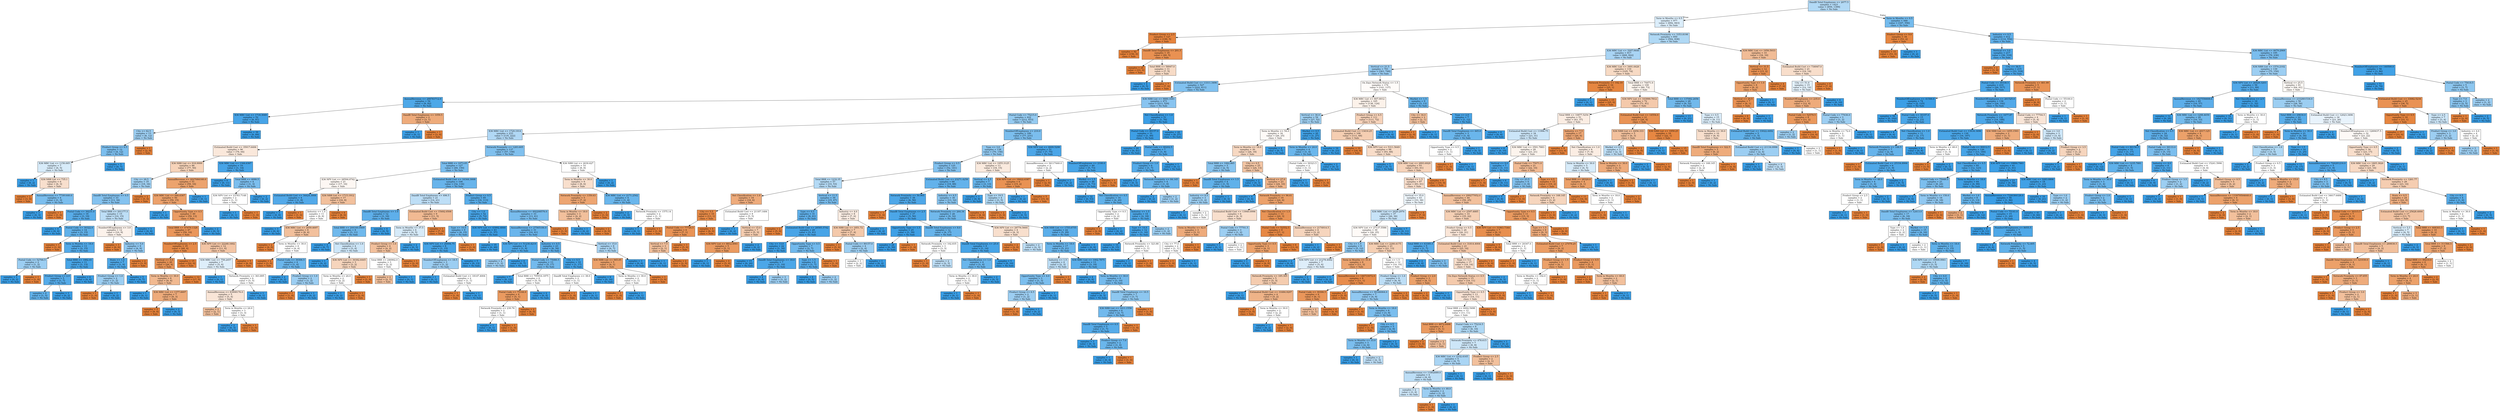 digraph Tree {
node [shape=box, style="filled", color="black"] ;
0 [label="DandB Total Employees <= 2077.5\nsamples = 1423\nvalue = [859, 1399]\nclass = No Sale", fillcolor="#399de562"] ;
1 [label="Term in Months <= 0.5\nsamples = 977\nvalue = [692, 843]\nclass = No Sale", fillcolor="#399de52e"] ;
0 -> 1 [labeldistance=2.5, labelangle=45, headlabel="True"] ;
2 [label="Product Group <= 2.5\nsamples = 127\nvalue = [190, 5]\nclass = Sale", fillcolor="#e58139f8"] ;
1 -> 2 ;
3 [label="samples = 92\nvalue = [150, 0]\nclass = Sale", fillcolor="#e58139ff"] ;
2 -> 3 ;
4 [label="DandB Total Employees <= 201.5\nsamples = 35\nvalue = [40, 5]\nclass = Sale", fillcolor="#e58139df"] ;
2 -> 4 ;
5 [label="samples = 24\nvalue = [33, 0]\nclass = Sale", fillcolor="#e58139ff"] ;
4 -> 5 ;
6 [label="Total BRR <= 58947.0\nsamples = 11\nvalue = [7, 5]\nclass = Sale", fillcolor="#e5813949"] ;
4 -> 6 ;
7 [label="samples = 4\nvalue = [0, 5]\nclass = No Sale", fillcolor="#399de5ff"] ;
6 -> 7 ;
8 [label="samples = 7\nvalue = [7, 0]\nclass = Sale", fillcolor="#e58139ff"] ;
6 -> 8 ;
9 [label="Network Proximity <= 3353.8198\nsamples = 850\nvalue = [502, 838]\nclass = No Sale", fillcolor="#399de566"] ;
1 -> 9 ;
10 [label="X36 MRC List <= 3207.9446\nsamples = 817\nvalue = [468, 822]\nclass = No Sale", fillcolor="#399de56e"] ;
9 -> 10 ;
11 [label="Vertical <= 21.5\nsamples = 701\nvalue = [363, 748]\nclass = No Sale", fillcolor="#399de583"] ;
10 -> 11 ;
12 [label="Estimated Build Cost <= 13311.3496\nsamples = 527\nvalue = [222, 611]\nclass = No Sale", fillcolor="#399de5a2"] ;
11 -> 12 ;
13 [label="AnnualRevenue <= 288783712.0\nsamples = 54\nvalue = [9, 82]\nclass = No Sale", fillcolor="#399de5e3"] ;
12 -> 13 ;
14 [label="X36 MRC List <= 1718.3049\nsamples = 52\nvalue = [6, 81]\nclass = No Sale", fillcolor="#399de5ec"] ;
13 -> 14 ;
15 [label="City <= 62.5\nsamples = 13\nvalue = [6, 12]\nclass = No Sale", fillcolor="#399de57f"] ;
14 -> 15 ;
16 [label="Product Group <= 0.5\nsamples = 12\nvalue = [4, 12]\nclass = No Sale", fillcolor="#399de5aa"] ;
15 -> 16 ;
17 [label="X36 MRC List <= 1150.005\nsamples = 7\nvalue = [4, 5]\nclass = No Sale", fillcolor="#399de533"] ;
16 -> 17 ;
18 [label="samples = 1\nvalue = [0, 2]\nclass = No Sale", fillcolor="#399de5ff"] ;
17 -> 18 ;
19 [label="X36 NRR List <= 735.1\nsamples = 6\nvalue = [4, 3]\nclass = Sale", fillcolor="#e5813940"] ;
17 -> 19 ;
20 [label="samples = 2\nvalue = [3, 0]\nclass = Sale", fillcolor="#e58139ff"] ;
19 -> 20 ;
21 [label="AnnualRevenue <= 77391440.0\nsamples = 4\nvalue = [1, 3]\nclass = No Sale", fillcolor="#399de5aa"] ;
19 -> 21 ;
22 [label="samples = 3\nvalue = [0, 3]\nclass = No Sale", fillcolor="#399de5ff"] ;
21 -> 22 ;
23 [label="samples = 1\nvalue = [1, 0]\nclass = Sale", fillcolor="#e58139ff"] ;
21 -> 23 ;
24 [label="samples = 5\nvalue = [0, 7]\nclass = No Sale", fillcolor="#399de5ff"] ;
16 -> 24 ;
25 [label="samples = 1\nvalue = [2, 0]\nclass = Sale", fillcolor="#e58139ff"] ;
15 -> 25 ;
26 [label="samples = 39\nvalue = [0, 69]\nclass = No Sale", fillcolor="#399de5ff"] ;
14 -> 26 ;
27 [label="DandB Total Employees <= 1059.5\nsamples = 2\nvalue = [3, 1]\nclass = Sale", fillcolor="#e58139aa"] ;
13 -> 27 ;
28 [label="samples = 1\nvalue = [0, 1]\nclass = No Sale", fillcolor="#399de5ff"] ;
27 -> 28 ;
29 [label="samples = 1\nvalue = [3, 0]\nclass = Sale", fillcolor="#e58139ff"] ;
27 -> 29 ;
30 [label="X36 NRR List <= 9880.1641\nsamples = 473\nvalue = [213, 529]\nclass = No Sale", fillcolor="#399de598"] ;
12 -> 30 ;
31 [label="Postal Code <= 75215.0\nsamples = 422\nvalue = [212, 453]\nclass = No Sale", fillcolor="#399de588"] ;
30 -> 31 ;
32 [label="X36 MRC List <= 1729.1914\nsamples = 233\nvalue = [135, 222]\nclass = No Sale", fillcolor="#399de564"] ;
31 -> 32 ;
33 [label="Estimated Build Cost <= 35917.6406\nsamples = 96\nvalue = [78, 64]\nclass = Sale", fillcolor="#e581392e"] ;
32 -> 33 ;
34 [label="X36 NRR List <= 918.9999\nsamples = 86\nvalue = [77, 50]\nclass = Sale", fillcolor="#e5813959"] ;
33 -> 34 ;
35 [label="City <= 28.5\nsamples = 35\nvalue = [18, 34]\nclass = No Sale", fillcolor="#399de578"] ;
34 -> 35 ;
36 [label="DandB Total Employees <= 0.5\nsamples = 33\nvalue = [13, 34]\nclass = No Sale", fillcolor="#399de59e"] ;
35 -> 36 ;
37 [label="Postal Code <= 30231.0\nsamples = 18\nvalue = [3, 19]\nclass = No Sale", fillcolor="#399de5d7"] ;
36 -> 37 ;
38 [label="samples = 4\nvalue = [0, 4]\nclass = No Sale", fillcolor="#399de5ff"] ;
37 -> 38 ;
39 [label="Postal Code <= 30322.0\nsamples = 14\nvalue = [3, 15]\nclass = No Sale", fillcolor="#399de5cc"] ;
37 -> 39 ;
40 [label="samples = 1\nvalue = [1, 0]\nclass = Sale", fillcolor="#e58139ff"] ;
39 -> 40 ;
41 [label="Term in Months <= 18.0\nsamples = 13\nvalue = [2, 15]\nclass = No Sale", fillcolor="#399de5dd"] ;
39 -> 41 ;
42 [label="Postal Code <= 52766.5\nsamples = 2\nvalue = [1, 2]\nclass = No Sale", fillcolor="#399de57f"] ;
41 -> 42 ;
43 [label="samples = 1\nvalue = [0, 2]\nclass = No Sale", fillcolor="#399de5ff"] ;
42 -> 43 ;
44 [label="samples = 1\nvalue = [1, 0]\nclass = Sale", fillcolor="#e58139ff"] ;
42 -> 44 ;
45 [label="Total BRR <= 1882.41\nsamples = 11\nvalue = [1, 13]\nclass = No Sale", fillcolor="#399de5eb"] ;
41 -> 45 ;
46 [label="Product Group <= 2.0\nsamples = 5\nvalue = [1, 7]\nclass = No Sale", fillcolor="#399de5db"] ;
45 -> 46 ;
47 [label="samples = 4\nvalue = [1, 5]\nclass = No Sale", fillcolor="#399de5cc"] ;
46 -> 47 ;
48 [label="samples = 1\nvalue = [0, 2]\nclass = No Sale", fillcolor="#399de5ff"] ;
46 -> 48 ;
49 [label="samples = 6\nvalue = [0, 6]\nclass = No Sale", fillcolor="#399de5ff"] ;
45 -> 49 ;
50 [label="Total BRR <= 201177.5\nsamples = 15\nvalue = [10, 15]\nclass = No Sale", fillcolor="#399de555"] ;
36 -> 50 ;
51 [label="NumberOfEmployees <= 3.0\nsamples = 12\nvalue = [10, 9]\nclass = Sale", fillcolor="#e5813919"] ;
50 -> 51 ;
52 [label="samples = 3\nvalue = [6, 0]\nclass = Sale", fillcolor="#e58139ff"] ;
51 -> 52 ;
53 [label="Industry <= 5.0\nsamples = 9\nvalue = [4, 9]\nclass = No Sale", fillcolor="#399de58e"] ;
51 -> 53 ;
54 [label="State <= 1.0\nsamples = 7\nvalue = [1, 9]\nclass = No Sale", fillcolor="#399de5e3"] ;
53 -> 54 ;
55 [label="Product Group <= 1.0\nsamples = 2\nvalue = [1, 2]\nclass = No Sale", fillcolor="#399de57f"] ;
54 -> 55 ;
56 [label="samples = 1\nvalue = [1, 0]\nclass = Sale", fillcolor="#e58139ff"] ;
55 -> 56 ;
57 [label="samples = 1\nvalue = [0, 2]\nclass = No Sale", fillcolor="#399de5ff"] ;
55 -> 57 ;
58 [label="samples = 5\nvalue = [0, 7]\nclass = No Sale", fillcolor="#399de5ff"] ;
54 -> 58 ;
59 [label="samples = 2\nvalue = [3, 0]\nclass = Sale", fillcolor="#e58139ff"] ;
53 -> 59 ;
60 [label="samples = 3\nvalue = [0, 6]\nclass = No Sale", fillcolor="#399de5ff"] ;
50 -> 60 ;
61 [label="samples = 2\nvalue = [5, 0]\nclass = Sale", fillcolor="#e58139ff"] ;
35 -> 61 ;
62 [label="AnnualRevenue <= 2027084160.0\nsamples = 51\nvalue = [59, 16]\nclass = Sale", fillcolor="#e58139ba"] ;
34 -> 62 ;
63 [label="X36 MRC List <= 646.6367\nsamples = 50\nvalue = [59, 15]\nclass = Sale", fillcolor="#e58139be"] ;
62 -> 63 ;
64 [label="samples = 1\nvalue = [0, 2]\nclass = No Sale", fillcolor="#399de5ff"] ;
63 -> 64 ;
65 [label="Opportunity Type <= 0.5\nsamples = 49\nvalue = [59, 13]\nclass = Sale", fillcolor="#e58139c7"] ;
63 -> 65 ;
66 [label="Total BRR <= 47479.1328\nsamples = 47\nvalue = [59, 10]\nclass = Sale", fillcolor="#e58139d4"] ;
65 -> 66 ;
67 [label="NumberOfEmployees <= 2.5\nsamples = 35\nvalue = [48, 4]\nclass = Sale", fillcolor="#e58139ea"] ;
66 -> 67 ;
68 [label="Vertical <= 5.0\nsamples = 20\nvalue = [26, 4]\nclass = Sale", fillcolor="#e58139d8"] ;
67 -> 68 ;
69 [label="Term in Months <= 30.0\nsamples = 8\nvalue = [9, 4]\nclass = Sale", fillcolor="#e581398e"] ;
68 -> 69 ;
70 [label="samples = 1\nvalue = [0, 1]\nclass = No Sale", fillcolor="#399de5ff"] ;
69 -> 70 ;
71 [label="X36 MRC List <= 1377.6697\nsamples = 7\nvalue = [9, 3]\nclass = Sale", fillcolor="#e58139aa"] ;
69 -> 71 ;
72 [label="samples = 5\nvalue = [9, 0]\nclass = Sale", fillcolor="#e58139ff"] ;
71 -> 72 ;
73 [label="samples = 2\nvalue = [0, 3]\nclass = No Sale", fillcolor="#399de5ff"] ;
71 -> 73 ;
74 [label="samples = 12\nvalue = [17, 0]\nclass = Sale", fillcolor="#e58139ff"] ;
68 -> 74 ;
75 [label="samples = 15\nvalue = [22, 0]\nclass = Sale", fillcolor="#e58139ff"] ;
67 -> 75 ;
76 [label="X36 NPV List <= 22248.1602\nsamples = 12\nvalue = [11, 6]\nclass = Sale", fillcolor="#e5813974"] ;
66 -> 76 ;
77 [label="X36 MRC List <= 758.2457\nsamples = 7\nvalue = [5, 6]\nclass = No Sale", fillcolor="#399de52a"] ;
76 -> 77 ;
78 [label="samples = 1\nvalue = [0, 1]\nclass = No Sale", fillcolor="#399de5ff"] ;
77 -> 78 ;
79 [label="Network Proximity <= 363.895\nsamples = 6\nvalue = [5, 5]\nclass = Sale", fillcolor="#e5813900"] ;
77 -> 79 ;
80 [label="AnnualRevenue <= 83908176.0\nsamples = 5\nvalue = [5, 4]\nclass = Sale", fillcolor="#e5813933"] ;
79 -> 80 ;
81 [label="samples = 2\nvalue = [2, 1]\nclass = Sale", fillcolor="#e581397f"] ;
80 -> 81 ;
82 [label="Term in Months <= 24.0\nsamples = 3\nvalue = [3, 3]\nclass = Sale", fillcolor="#e5813900"] ;
80 -> 82 ;
83 [label="samples = 2\nvalue = [0, 3]\nclass = No Sale", fillcolor="#399de5ff"] ;
82 -> 83 ;
84 [label="samples = 1\nvalue = [3, 0]\nclass = Sale", fillcolor="#e58139ff"] ;
82 -> 84 ;
85 [label="samples = 1\nvalue = [0, 1]\nclass = No Sale", fillcolor="#399de5ff"] ;
79 -> 85 ;
86 [label="samples = 5\nvalue = [6, 0]\nclass = Sale", fillcolor="#e58139ff"] ;
76 -> 86 ;
87 [label="samples = 2\nvalue = [0, 3]\nclass = No Sale", fillcolor="#399de5ff"] ;
65 -> 87 ;
88 [label="samples = 1\nvalue = [0, 1]\nclass = No Sale", fillcolor="#399de5ff"] ;
62 -> 88 ;
89 [label="X36 MRC List <= 1344.6367\nsamples = 10\nvalue = [1, 14]\nclass = No Sale", fillcolor="#399de5ed"] ;
33 -> 89 ;
90 [label="samples = 6\nvalue = [0, 11]\nclass = No Sale", fillcolor="#399de5ff"] ;
89 -> 90 ;
91 [label="Total BRR <= 4090.5\nsamples = 4\nvalue = [1, 3]\nclass = No Sale", fillcolor="#399de5aa"] ;
89 -> 91 ;
92 [label="X36 NPV List <= 23783.7148\nsamples = 2\nvalue = [1, 1]\nclass = Sale", fillcolor="#e5813900"] ;
91 -> 92 ;
93 [label="samples = 1\nvalue = [0, 1]\nclass = No Sale", fillcolor="#399de5ff"] ;
92 -> 93 ;
94 [label="samples = 1\nvalue = [1, 0]\nclass = Sale", fillcolor="#e58139ff"] ;
92 -> 94 ;
95 [label="samples = 2\nvalue = [0, 2]\nclass = No Sale", fillcolor="#399de5ff"] ;
91 -> 95 ;
96 [label="Network Proximity <= 1283.605\nsamples = 137\nvalue = [57, 158]\nclass = No Sale", fillcolor="#399de5a3"] ;
32 -> 96 ;
97 [label="Total BRR <= 1073.05\nsamples = 127\nvalue = [49, 150]\nclass = No Sale", fillcolor="#399de5ac"] ;
96 -> 97 ;
98 [label="X36 NPV List <= 28594.0742\nsamples = 21\nvalue = [17, 16]\nclass = Sale", fillcolor="#e581390f"] ;
97 -> 98 ;
99 [label="Estimated Build Cost <= 34424.3008\nsamples = 4\nvalue = [1, 8]\nclass = No Sale", fillcolor="#399de5df"] ;
98 -> 99 ;
100 [label="samples = 3\nvalue = [0, 8]\nclass = No Sale", fillcolor="#399de5ff"] ;
99 -> 100 ;
101 [label="samples = 1\nvalue = [1, 0]\nclass = Sale", fillcolor="#e58139ff"] ;
99 -> 101 ;
102 [label="X36 NRR List <= 1715.1912\nsamples = 17\nvalue = [16, 8]\nclass = Sale", fillcolor="#e581397f"] ;
98 -> 102 ;
103 [label="Industry <= 1.5\nsamples = 11\nvalue = [8, 8]\nclass = Sale", fillcolor="#e5813900"] ;
102 -> 103 ;
104 [label="samples = 3\nvalue = [0, 4]\nclass = No Sale", fillcolor="#399de5ff"] ;
103 -> 104 ;
105 [label="X36 MRC List <= 2659.4697\nsamples = 8\nvalue = [8, 4]\nclass = Sale", fillcolor="#e581397f"] ;
103 -> 105 ;
106 [label="samples = 2\nvalue = [4, 0]\nclass = Sale", fillcolor="#e58139ff"] ;
105 -> 106 ;
107 [label="Term in Months <= 30.0\nsamples = 6\nvalue = [4, 4]\nclass = Sale", fillcolor="#e5813900"] ;
105 -> 107 ;
108 [label="samples = 2\nvalue = [3, 0]\nclass = Sale", fillcolor="#e58139ff"] ;
107 -> 108 ;
109 [label="Postal Code <= 30306.5\nsamples = 4\nvalue = [1, 4]\nclass = No Sale", fillcolor="#399de5bf"] ;
107 -> 109 ;
110 [label="samples = 2\nvalue = [0, 2]\nclass = No Sale", fillcolor="#399de5ff"] ;
109 -> 110 ;
111 [label="Product Group <= 1.0\nsamples = 2\nvalue = [1, 2]\nclass = No Sale", fillcolor="#399de57f"] ;
109 -> 111 ;
112 [label="samples = 1\nvalue = [1, 0]\nclass = Sale", fillcolor="#e58139ff"] ;
111 -> 112 ;
113 [label="samples = 1\nvalue = [0, 2]\nclass = No Sale", fillcolor="#399de5ff"] ;
111 -> 113 ;
114 [label="samples = 6\nvalue = [8, 0]\nclass = Sale", fillcolor="#e58139ff"] ;
102 -> 114 ;
115 [label="Estimated Build Cost <= 16344.3008\nsamples = 106\nvalue = [32, 134]\nclass = No Sale", fillcolor="#399de5c2"] ;
97 -> 115 ;
116 [label="DandB Total Employees <= 496.5\nsamples = 21\nvalue = [14, 21]\nclass = No Sale", fillcolor="#399de555"] ;
115 -> 116 ;
117 [label="DandB Total Employees <= 1.0\nsamples = 12\nvalue = [3, 16]\nclass = No Sale", fillcolor="#399de5cf"] ;
116 -> 117 ;
118 [label="Total BRR <= 244160.0469\nsamples = 8\nvalue = [3, 11]\nclass = No Sale", fillcolor="#399de5b9"] ;
117 -> 118 ;
119 [label="samples = 4\nvalue = [0, 7]\nclass = No Sale", fillcolor="#399de5ff"] ;
118 -> 119 ;
120 [label="Net Classification <= 1.0\nsamples = 4\nvalue = [3, 4]\nclass = No Sale", fillcolor="#399de540"] ;
118 -> 120 ;
121 [label="samples = 1\nvalue = [0, 2]\nclass = No Sale", fillcolor="#399de5ff"] ;
120 -> 121 ;
122 [label="X36 NPV List <= 30382.6445\nsamples = 3\nvalue = [3, 2]\nclass = Sale", fillcolor="#e5813955"] ;
120 -> 122 ;
123 [label="Term in Months <= 24.0\nsamples = 2\nvalue = [2, 2]\nclass = Sale", fillcolor="#e5813900"] ;
122 -> 123 ;
124 [label="samples = 1\nvalue = [0, 2]\nclass = No Sale", fillcolor="#399de5ff"] ;
123 -> 124 ;
125 [label="samples = 1\nvalue = [2, 0]\nclass = Sale", fillcolor="#e58139ff"] ;
123 -> 125 ;
126 [label="samples = 1\nvalue = [1, 0]\nclass = Sale", fillcolor="#e58139ff"] ;
122 -> 126 ;
127 [label="samples = 4\nvalue = [0, 5]\nclass = No Sale", fillcolor="#399de5ff"] ;
117 -> 127 ;
128 [label="Estimated Build Cost <= 15492.0508\nsamples = 9\nvalue = [11, 5]\nclass = Sale", fillcolor="#e581398b"] ;
116 -> 128 ;
129 [label="Term in Months <= 37.5\nsamples = 6\nvalue = [4, 5]\nclass = No Sale", fillcolor="#399de533"] ;
128 -> 129 ;
130 [label="Product Group <= 1.0\nsamples = 4\nvalue = [4, 2]\nclass = Sale", fillcolor="#e581397f"] ;
129 -> 130 ;
131 [label="Total BRR <= 246962.0\nsamples = 3\nvalue = [2, 2]\nclass = Sale", fillcolor="#e5813900"] ;
130 -> 131 ;
132 [label="samples = 2\nvalue = [2, 1]\nclass = Sale", fillcolor="#e581397f"] ;
131 -> 132 ;
133 [label="samples = 1\nvalue = [0, 1]\nclass = No Sale", fillcolor="#399de5ff"] ;
131 -> 133 ;
134 [label="samples = 1\nvalue = [2, 0]\nclass = Sale", fillcolor="#e58139ff"] ;
130 -> 134 ;
135 [label="samples = 2\nvalue = [0, 3]\nclass = No Sale", fillcolor="#399de5ff"] ;
129 -> 135 ;
136 [label="samples = 3\nvalue = [7, 0]\nclass = Sale", fillcolor="#e58139ff"] ;
128 -> 136 ;
137 [label="Product Group <= 0.5\nsamples = 85\nvalue = [18, 113]\nclass = No Sale", fillcolor="#399de5d6"] ;
115 -> 137 ;
138 [label="City <= 1.0\nsamples = 52\nvalue = [5, 72]\nclass = No Sale", fillcolor="#399de5ed"] ;
137 -> 138 ;
139 [label="Type <= 10.0\nsamples = 9\nvalue = [4, 15]\nclass = No Sale", fillcolor="#399de5bb"] ;
138 -> 139 ;
140 [label="X36 NPV List <= 26694.75\nsamples = 8\nvalue = [1, 15]\nclass = No Sale", fillcolor="#399de5ee"] ;
139 -> 140 ;
141 [label="NumberOfEmployees <= 18.5\nsamples = 3\nvalue = [1, 2]\nclass = No Sale", fillcolor="#399de57f"] ;
140 -> 141 ;
142 [label="samples = 1\nvalue = [0, 1]\nclass = No Sale", fillcolor="#399de5ff"] ;
141 -> 142 ;
143 [label="Estimated Build Cost <= 18147.4004\nsamples = 2\nvalue = [1, 1]\nclass = Sale", fillcolor="#e5813900"] ;
141 -> 143 ;
144 [label="samples = 1\nvalue = [1, 0]\nclass = Sale", fillcolor="#e58139ff"] ;
143 -> 144 ;
145 [label="samples = 1\nvalue = [0, 1]\nclass = No Sale", fillcolor="#399de5ff"] ;
143 -> 145 ;
146 [label="samples = 5\nvalue = [0, 13]\nclass = No Sale", fillcolor="#399de5ff"] ;
140 -> 146 ;
147 [label="samples = 1\nvalue = [3, 0]\nclass = Sale", fillcolor="#e58139ff"] ;
139 -> 147 ;
148 [label="X36 NPV List <= 43992.4844\nsamples = 43\nvalue = [1, 57]\nclass = No Sale", fillcolor="#399de5fb"] ;
138 -> 148 ;
149 [label="samples = 35\nvalue = [0, 48]\nclass = No Sale", fillcolor="#399de5ff"] ;
148 -> 149 ;
150 [label="X36 NPV List <= 51230.4219\nsamples = 8\nvalue = [1, 9]\nclass = No Sale", fillcolor="#399de5e3"] ;
148 -> 150 ;
151 [label="samples = 2\nvalue = [1, 2]\nclass = No Sale", fillcolor="#399de57f"] ;
150 -> 151 ;
152 [label="samples = 6\nvalue = [0, 7]\nclass = No Sale", fillcolor="#399de5ff"] ;
150 -> 152 ;
153 [label="AnnualRevenue <= 492208576.0\nsamples = 33\nvalue = [13, 41]\nclass = No Sale", fillcolor="#399de5ae"] ;
137 -> 153 ;
154 [label="AnnualRevenue <= 27565184.0\nsamples = 31\nvalue = [10, 41]\nclass = No Sale", fillcolor="#399de5c1"] ;
153 -> 154 ;
155 [label="Industry <= 0.5\nsamples = 23\nvalue = [6, 34]\nclass = No Sale", fillcolor="#399de5d2"] ;
154 -> 155 ;
156 [label="Postal Code <= 75080.5\nsamples = 13\nvalue = [5, 17]\nclass = No Sale", fillcolor="#399de5b4"] ;
155 -> 156 ;
157 [label="samples = 7\nvalue = [0, 12]\nclass = No Sale", fillcolor="#399de5ff"] ;
156 -> 157 ;
158 [label="Total BRR <= 795916.1875\nsamples = 6\nvalue = [5, 5]\nclass = Sale", fillcolor="#e5813900"] ;
156 -> 158 ;
159 [label="Postal Code <= 75144.0\nsamples = 4\nvalue = [5, 1]\nclass = Sale", fillcolor="#e58139cc"] ;
158 -> 159 ;
160 [label="Network Proximity <= 230.76\nsamples = 2\nvalue = [1, 1]\nclass = Sale", fillcolor="#e5813900"] ;
159 -> 160 ;
161 [label="samples = 1\nvalue = [0, 1]\nclass = No Sale", fillcolor="#399de5ff"] ;
160 -> 161 ;
162 [label="samples = 1\nvalue = [1, 0]\nclass = Sale", fillcolor="#e58139ff"] ;
160 -> 162 ;
163 [label="samples = 2\nvalue = [4, 0]\nclass = Sale", fillcolor="#e58139ff"] ;
159 -> 163 ;
164 [label="samples = 2\nvalue = [0, 4]\nclass = No Sale", fillcolor="#399de5ff"] ;
158 -> 164 ;
165 [label="City <= 0.5\nsamples = 10\nvalue = [1, 17]\nclass = No Sale", fillcolor="#399de5f0"] ;
155 -> 165 ;
166 [label="DandB Total Employees <= 38.0\nsamples = 2\nvalue = [1, 1]\nclass = Sale", fillcolor="#e5813900"] ;
165 -> 166 ;
167 [label="samples = 1\nvalue = [1, 0]\nclass = Sale", fillcolor="#e58139ff"] ;
166 -> 167 ;
168 [label="samples = 1\nvalue = [0, 1]\nclass = No Sale", fillcolor="#399de5ff"] ;
166 -> 168 ;
169 [label="samples = 8\nvalue = [0, 16]\nclass = No Sale", fillcolor="#399de5ff"] ;
165 -> 169 ;
170 [label="Vertical <= 15.0\nsamples = 8\nvalue = [4, 7]\nclass = No Sale", fillcolor="#399de56d"] ;
154 -> 170 ;
171 [label="X36 NRR List <= 945.05\nsamples = 5\nvalue = [4, 1]\nclass = Sale", fillcolor="#e58139bf"] ;
170 -> 171 ;
172 [label="Term in Months <= 30.0\nsamples = 2\nvalue = [1, 1]\nclass = Sale", fillcolor="#e5813900"] ;
171 -> 172 ;
173 [label="samples = 1\nvalue = [1, 0]\nclass = Sale", fillcolor="#e58139ff"] ;
172 -> 173 ;
174 [label="samples = 1\nvalue = [0, 1]\nclass = No Sale", fillcolor="#399de5ff"] ;
172 -> 174 ;
175 [label="samples = 3\nvalue = [3, 0]\nclass = Sale", fillcolor="#e58139ff"] ;
171 -> 175 ;
176 [label="samples = 3\nvalue = [0, 6]\nclass = No Sale", fillcolor="#399de5ff"] ;
170 -> 176 ;
177 [label="samples = 2\nvalue = [3, 0]\nclass = Sale", fillcolor="#e58139ff"] ;
153 -> 177 ;
178 [label="X36 NRR List <= 2630.627\nsamples = 10\nvalue = [8, 8]\nclass = Sale", fillcolor="#e5813900"] ;
96 -> 178 ;
179 [label="Term in Months <= 30.0\nsamples = 9\nvalue = [8, 6]\nclass = Sale", fillcolor="#e5813940"] ;
178 -> 179 ;
180 [label="Network Proximity <= 1350.63\nsamples = 5\nvalue = [7, 2]\nclass = Sale", fillcolor="#e58139b6"] ;
179 -> 180 ;
181 [label="Term in Months <= 18.0\nsamples = 3\nvalue = [4, 2]\nclass = Sale", fillcolor="#e581397f"] ;
180 -> 181 ;
182 [label="samples = 1\nvalue = [0, 2]\nclass = No Sale", fillcolor="#399de5ff"] ;
181 -> 182 ;
183 [label="samples = 2\nvalue = [4, 0]\nclass = Sale", fillcolor="#e58139ff"] ;
181 -> 183 ;
184 [label="samples = 2\nvalue = [3, 0]\nclass = Sale", fillcolor="#e58139ff"] ;
180 -> 184 ;
185 [label="X36 MRC List <= 2171.2542\nsamples = 4\nvalue = [1, 4]\nclass = No Sale", fillcolor="#399de5bf"] ;
179 -> 185 ;
186 [label="samples = 2\nvalue = [0, 3]\nclass = No Sale", fillcolor="#399de5ff"] ;
185 -> 186 ;
187 [label="Network Proximity <= 1575.14\nsamples = 2\nvalue = [1, 1]\nclass = Sale", fillcolor="#e5813900"] ;
185 -> 187 ;
188 [label="samples = 1\nvalue = [0, 1]\nclass = No Sale", fillcolor="#399de5ff"] ;
187 -> 188 ;
189 [label="samples = 1\nvalue = [1, 0]\nclass = Sale", fillcolor="#e58139ff"] ;
187 -> 189 ;
190 [label="samples = 1\nvalue = [0, 2]\nclass = No Sale", fillcolor="#399de5ff"] ;
178 -> 190 ;
191 [label="NumberOfEmployees <= 210.0\nsamples = 189\nvalue = [77, 231]\nclass = No Sale", fillcolor="#399de5aa"] ;
31 -> 191 ;
192 [label="Type <= 3.0\nsamples = 138\nvalue = [70, 156]\nclass = No Sale", fillcolor="#399de58d"] ;
191 -> 192 ;
193 [label="Product Group <= 0.5\nsamples = 125\nvalue = [52, 141]\nclass = No Sale", fillcolor="#399de5a1"] ;
192 -> 193 ;
194 [label="Total BRR <= 1232.35\nsamples = 57\nvalue = [33, 53]\nclass = No Sale", fillcolor="#399de560"] ;
193 -> 194 ;
195 [label="Net Classification <= 1.0\nsamples = 18\nvalue = [18, 6]\nclass = Sale", fillcolor="#e58139aa"] ;
194 -> 195 ;
196 [label="City <= 5.5\nsamples = 10\nvalue = [13, 1]\nclass = Sale", fillcolor="#e58139eb"] ;
195 -> 196 ;
197 [label="Postal Code <= 77724.5\nsamples = 6\nvalue = [7, 1]\nclass = Sale", fillcolor="#e58139db"] ;
196 -> 197 ;
198 [label="Vertical <= 7.5\nsamples = 3\nvalue = [2, 1]\nclass = Sale", fillcolor="#e581397f"] ;
197 -> 198 ;
199 [label="samples = 1\nvalue = [0, 1]\nclass = No Sale", fillcolor="#399de5ff"] ;
198 -> 199 ;
200 [label="samples = 2\nvalue = [2, 0]\nclass = Sale", fillcolor="#e58139ff"] ;
198 -> 200 ;
201 [label="samples = 3\nvalue = [5, 0]\nclass = Sale", fillcolor="#e58139ff"] ;
197 -> 201 ;
202 [label="samples = 4\nvalue = [6, 0]\nclass = Sale", fillcolor="#e58139ff"] ;
196 -> 202 ;
203 [label="Estimated Build Cost <= 21187.1484\nsamples = 8\nvalue = [5, 5]\nclass = Sale", fillcolor="#e5813900"] ;
195 -> 203 ;
204 [label="samples = 1\nvalue = [0, 2]\nclass = No Sale", fillcolor="#399de5ff"] ;
203 -> 204 ;
205 [label="Vertical <= 15.0\nsamples = 7\nvalue = [5, 3]\nclass = Sale", fillcolor="#e5813966"] ;
203 -> 205 ;
206 [label="X36 NPV List <= 8812.4941\nsamples = 5\nvalue = [5, 1]\nclass = Sale", fillcolor="#e58139cc"] ;
205 -> 206 ;
207 [label="samples = 1\nvalue = [0, 1]\nclass = No Sale", fillcolor="#399de5ff"] ;
206 -> 207 ;
208 [label="samples = 4\nvalue = [5, 0]\nclass = Sale", fillcolor="#e58139ff"] ;
206 -> 208 ;
209 [label="samples = 2\nvalue = [0, 2]\nclass = No Sale", fillcolor="#399de5ff"] ;
205 -> 209 ;
210 [label="Vertical <= 11.5\nsamples = 39\nvalue = [15, 47]\nclass = No Sale", fillcolor="#399de5ae"] ;
194 -> 210 ;
211 [label="Type <= 0.5\nsamples = 31\nvalue = [8, 41]\nclass = No Sale", fillcolor="#399de5cd"] ;
210 -> 211 ;
212 [label="samples = 2\nvalue = [5, 0]\nclass = Sale", fillcolor="#e58139ff"] ;
211 -> 212 ;
213 [label="Estimated Build Cost <= 28585.5742\nsamples = 29\nvalue = [3, 41]\nclass = No Sale", fillcolor="#399de5ec"] ;
211 -> 213 ;
214 [label="City <= 13.0\nsamples = 22\nvalue = [1, 34]\nclass = No Sale", fillcolor="#399de5f8"] ;
213 -> 214 ;
215 [label="samples = 15\nvalue = [0, 24]\nclass = No Sale", fillcolor="#399de5ff"] ;
214 -> 215 ;
216 [label="DandB Total Employees <= 18.0\nsamples = 7\nvalue = [1, 10]\nclass = No Sale", fillcolor="#399de5e6"] ;
214 -> 216 ;
217 [label="samples = 4\nvalue = [0, 8]\nclass = No Sale", fillcolor="#399de5ff"] ;
216 -> 217 ;
218 [label="samples = 3\nvalue = [1, 2]\nclass = No Sale", fillcolor="#399de57f"] ;
216 -> 218 ;
219 [label="Opportunity Type <= 0.5\nsamples = 7\nvalue = [2, 7]\nclass = No Sale", fillcolor="#399de5b6"] ;
213 -> 219 ;
220 [label="Type <= 1.5\nsamples = 6\nvalue = [1, 7]\nclass = No Sale", fillcolor="#399de5db"] ;
219 -> 220 ;
221 [label="samples = 4\nvalue = [0, 5]\nclass = No Sale", fillcolor="#399de5ff"] ;
220 -> 221 ;
222 [label="samples = 2\nvalue = [1, 2]\nclass = No Sale", fillcolor="#399de57f"] ;
220 -> 222 ;
223 [label="samples = 1\nvalue = [1, 0]\nclass = Sale", fillcolor="#e58139ff"] ;
219 -> 223 ;
224 [label="Industry <= 4.0\nsamples = 8\nvalue = [7, 6]\nclass = Sale", fillcolor="#e5813924"] ;
210 -> 224 ;
225 [label="X36 NRR List <= 1851.72\nsamples = 7\nvalue = [7, 4]\nclass = Sale", fillcolor="#e581396d"] ;
224 -> 225 ;
226 [label="samples = 3\nvalue = [5, 0]\nclass = Sale", fillcolor="#e58139ff"] ;
225 -> 226 ;
227 [label="Postal Code <= 80157.0\nsamples = 4\nvalue = [2, 4]\nclass = No Sale", fillcolor="#399de57f"] ;
225 -> 227 ;
228 [label="samples = 3\nvalue = [2, 2]\nclass = Sale", fillcolor="#e5813900"] ;
227 -> 228 ;
229 [label="samples = 1\nvalue = [0, 2]\nclass = No Sale", fillcolor="#399de5ff"] ;
227 -> 229 ;
230 [label="samples = 1\nvalue = [0, 2]\nclass = No Sale", fillcolor="#399de5ff"] ;
224 -> 230 ;
231 [label="Estimated Build Cost <= 23271.4258\nsamples = 68\nvalue = [19, 88]\nclass = No Sale", fillcolor="#399de5c8"] ;
193 -> 231 ;
232 [label="Network Proximity <= 50.905\nsamples = 38\nvalue = [6, 56]\nclass = No Sale", fillcolor="#399de5e4"] ;
231 -> 232 ;
233 [label="samples = 1\nvalue = [1, 0]\nclass = Sale", fillcolor="#e58139ff"] ;
232 -> 233 ;
234 [label="DandB Total Employees <= 2.5\nsamples = 37\nvalue = [5, 56]\nclass = No Sale", fillcolor="#399de5e8"] ;
232 -> 234 ;
235 [label="Opportunity Type <= 1.5\nsamples = 25\nvalue = [1, 39]\nclass = No Sale", fillcolor="#399de5f8"] ;
234 -> 235 ;
236 [label="samples = 24\nvalue = [0, 39]\nclass = No Sale", fillcolor="#399de5ff"] ;
235 -> 236 ;
237 [label="samples = 1\nvalue = [1, 0]\nclass = Sale", fillcolor="#e58139ff"] ;
235 -> 237 ;
238 [label="DandB Total Employees <= 8.0\nsamples = 12\nvalue = [4, 17]\nclass = No Sale", fillcolor="#399de5c3"] ;
234 -> 238 ;
239 [label="Network Proximity <= 102.835\nsamples = 3\nvalue = [3, 3]\nclass = Sale", fillcolor="#e5813900"] ;
238 -> 239 ;
240 [label="samples = 1\nvalue = [1, 0]\nclass = Sale", fillcolor="#e58139ff"] ;
239 -> 240 ;
241 [label="samples = 2\nvalue = [2, 3]\nclass = No Sale", fillcolor="#399de555"] ;
239 -> 241 ;
242 [label="DandB Total Employees <= 25.0\nsamples = 9\nvalue = [1, 14]\nclass = No Sale", fillcolor="#399de5ed"] ;
238 -> 242 ;
243 [label="Net Classification <= 1.0\nsamples = 4\nvalue = [1, 4]\nclass = No Sale", fillcolor="#399de5bf"] ;
242 -> 243 ;
244 [label="Term in Months <= 30.0\nsamples = 2\nvalue = [1, 1]\nclass = Sale", fillcolor="#e5813900"] ;
243 -> 244 ;
245 [label="samples = 1\nvalue = [0, 1]\nclass = No Sale", fillcolor="#399de5ff"] ;
244 -> 245 ;
246 [label="samples = 1\nvalue = [1, 0]\nclass = Sale", fillcolor="#e58139ff"] ;
244 -> 246 ;
247 [label="samples = 2\nvalue = [0, 3]\nclass = No Sale", fillcolor="#399de5ff"] ;
243 -> 247 ;
248 [label="samples = 5\nvalue = [0, 10]\nclass = No Sale", fillcolor="#399de5ff"] ;
242 -> 248 ;
249 [label="Industry <= 6.5\nsamples = 30\nvalue = [13, 32]\nclass = No Sale", fillcolor="#399de597"] ;
231 -> 249 ;
250 [label="Network Proximity <= 264.34\nsamples = 26\nvalue = [9, 32]\nclass = No Sale", fillcolor="#399de5b7"] ;
249 -> 250 ;
251 [label="X36 NPV List <= 28776.5664\nsamples = 4\nvalue = [4, 3]\nclass = Sale", fillcolor="#e5813940"] ;
250 -> 251 ;
252 [label="samples = 2\nvalue = [2, 0]\nclass = Sale", fillcolor="#e58139ff"] ;
251 -> 252 ;
253 [label="samples = 2\nvalue = [2, 3]\nclass = No Sale", fillcolor="#399de555"] ;
251 -> 253 ;
254 [label="X36 NRR List <= 1755.6755\nsamples = 22\nvalue = [5, 29]\nclass = No Sale", fillcolor="#399de5d3"] ;
250 -> 254 ;
255 [label="Term in Months <= 18.0\nsamples = 17\nvalue = [5, 21]\nclass = No Sale", fillcolor="#399de5c2"] ;
254 -> 255 ;
256 [label="Industry <= 1.5\nsamples = 4\nvalue = [2, 3]\nclass = No Sale", fillcolor="#399de555"] ;
255 -> 256 ;
257 [label="Opportunity Type <= 4.0\nsamples = 3\nvalue = [1, 3]\nclass = No Sale", fillcolor="#399de5aa"] ;
256 -> 257 ;
258 [label="Product Group <= 6.5\nsamples = 2\nvalue = [1, 2]\nclass = No Sale", fillcolor="#399de57f"] ;
257 -> 258 ;
259 [label="samples = 1\nvalue = [1, 0]\nclass = Sale", fillcolor="#e58139ff"] ;
258 -> 259 ;
260 [label="samples = 1\nvalue = [0, 2]\nclass = No Sale", fillcolor="#399de5ff"] ;
258 -> 260 ;
261 [label="samples = 1\nvalue = [0, 1]\nclass = No Sale", fillcolor="#399de5ff"] ;
257 -> 261 ;
262 [label="samples = 1\nvalue = [1, 0]\nclass = Sale", fillcolor="#e58139ff"] ;
256 -> 262 ;
263 [label="X36 MRC List <= 1002.7875\nsamples = 13\nvalue = [3, 18]\nclass = No Sale", fillcolor="#399de5d4"] ;
255 -> 263 ;
264 [label="samples = 4\nvalue = [0, 8]\nclass = No Sale", fillcolor="#399de5ff"] ;
263 -> 264 ;
265 [label="Term in Months <= 30.0\nsamples = 9\nvalue = [3, 10]\nclass = No Sale", fillcolor="#399de5b3"] ;
263 -> 265 ;
266 [label="samples = 2\nvalue = [0, 3]\nclass = No Sale", fillcolor="#399de5ff"] ;
265 -> 266 ;
267 [label="DandB Total Employees <= 10.5\nsamples = 7\nvalue = [3, 7]\nclass = No Sale", fillcolor="#399de592"] ;
265 -> 267 ;
268 [label="X36 NRR List <= 1611.1558\nsamples = 6\nvalue = [2, 7]\nclass = No Sale", fillcolor="#399de5b6"] ;
267 -> 268 ;
269 [label="DandB Total Employees <= 0.5\nsamples = 5\nvalue = [1, 7]\nclass = No Sale", fillcolor="#399de5db"] ;
268 -> 269 ;
270 [label="samples = 3\nvalue = [0, 3]\nclass = No Sale", fillcolor="#399de5ff"] ;
269 -> 270 ;
271 [label="Product Group <= 7.0\nsamples = 2\nvalue = [1, 4]\nclass = No Sale", fillcolor="#399de5bf"] ;
269 -> 271 ;
272 [label="samples = 1\nvalue = [0, 4]\nclass = No Sale", fillcolor="#399de5ff"] ;
271 -> 272 ;
273 [label="samples = 1\nvalue = [1, 0]\nclass = Sale", fillcolor="#e58139ff"] ;
271 -> 273 ;
274 [label="samples = 1\nvalue = [1, 0]\nclass = Sale", fillcolor="#e58139ff"] ;
268 -> 274 ;
275 [label="samples = 1\nvalue = [1, 0]\nclass = Sale", fillcolor="#e58139ff"] ;
267 -> 275 ;
276 [label="samples = 5\nvalue = [0, 8]\nclass = No Sale", fillcolor="#399de5ff"] ;
254 -> 276 ;
277 [label="samples = 4\nvalue = [4, 0]\nclass = Sale", fillcolor="#e58139ff"] ;
249 -> 277 ;
278 [label="X36 MRC List <= 1955.3125\nsamples = 13\nvalue = [18, 15]\nclass = Sale", fillcolor="#e581392a"] ;
192 -> 278 ;
279 [label="Vertical <= 4.5\nsamples = 7\nvalue = [3, 13]\nclass = No Sale", fillcolor="#399de5c4"] ;
278 -> 279 ;
280 [label="samples = 3\nvalue = [0, 8]\nclass = No Sale", fillcolor="#399de5ff"] ;
279 -> 280 ;
281 [label="Type <= 19.5\nsamples = 4\nvalue = [3, 5]\nclass = No Sale", fillcolor="#399de566"] ;
279 -> 281 ;
282 [label="samples = 2\nvalue = [3, 0]\nclass = Sale", fillcolor="#e58139ff"] ;
281 -> 282 ;
283 [label="samples = 2\nvalue = [0, 5]\nclass = No Sale", fillcolor="#399de5ff"] ;
281 -> 283 ;
284 [label="X36 NPV List <= 18422.6387\nsamples = 6\nvalue = [15, 2]\nclass = Sale", fillcolor="#e58139dd"] ;
278 -> 284 ;
285 [label="samples = 1\nvalue = [0, 2]\nclass = No Sale", fillcolor="#399de5ff"] ;
284 -> 285 ;
286 [label="samples = 5\nvalue = [15, 0]\nclass = Sale", fillcolor="#e58139ff"] ;
284 -> 286 ;
287 [label="X36 NPV List <= 4609.5298\nsamples = 51\nvalue = [7, 75]\nclass = No Sale", fillcolor="#399de5e7"] ;
191 -> 287 ;
288 [label="AnnualRevenue <= 36117440.0\nsamples = 2\nvalue = [2, 2]\nclass = Sale", fillcolor="#e5813900"] ;
287 -> 288 ;
289 [label="samples = 1\nvalue = [2, 0]\nclass = Sale", fillcolor="#e58139ff"] ;
288 -> 289 ;
290 [label="samples = 1\nvalue = [0, 2]\nclass = No Sale", fillcolor="#399de5ff"] ;
288 -> 290 ;
291 [label="NumberOfEmployees <= 2100.0\nsamples = 49\nvalue = [5, 73]\nclass = No Sale", fillcolor="#399de5ee"] ;
287 -> 291 ;
292 [label="Market <= 1.5\nsamples = 48\nvalue = [4, 73]\nclass = No Sale", fillcolor="#399de5f1"] ;
291 -> 292 ;
293 [label="samples = 32\nvalue = [0, 53]\nclass = No Sale", fillcolor="#399de5ff"] ;
292 -> 293 ;
294 [label="Net Classification <= 0.5\nsamples = 16\nvalue = [4, 20]\nclass = No Sale", fillcolor="#399de5cc"] ;
292 -> 294 ;
295 [label="Opportunity Type <= 0.5\nsamples = 2\nvalue = [2, 2]\nclass = Sale", fillcolor="#e5813900"] ;
294 -> 295 ;
296 [label="samples = 1\nvalue = [2, 0]\nclass = Sale", fillcolor="#e58139ff"] ;
295 -> 296 ;
297 [label="samples = 1\nvalue = [0, 2]\nclass = No Sale", fillcolor="#399de5ff"] ;
295 -> 297 ;
298 [label="Industry <= 1.5\nsamples = 14\nvalue = [2, 18]\nclass = No Sale", fillcolor="#399de5e3"] ;
294 -> 298 ;
299 [label="Type <= 14.0\nsamples = 12\nvalue = [1, 16]\nclass = No Sale", fillcolor="#399de5ef"] ;
298 -> 299 ;
300 [label="samples = 10\nvalue = [0, 15]\nclass = No Sale", fillcolor="#399de5ff"] ;
299 -> 300 ;
301 [label="Network Proximity <= 323.88\nsamples = 2\nvalue = [1, 1]\nclass = Sale", fillcolor="#e5813900"] ;
299 -> 301 ;
302 [label="samples = 1\nvalue = [0, 1]\nclass = No Sale", fillcolor="#399de5ff"] ;
301 -> 302 ;
303 [label="samples = 1\nvalue = [1, 0]\nclass = Sale", fillcolor="#e58139ff"] ;
301 -> 303 ;
304 [label="samples = 2\nvalue = [1, 2]\nclass = No Sale", fillcolor="#399de57f"] ;
298 -> 304 ;
305 [label="samples = 1\nvalue = [1, 0]\nclass = Sale", fillcolor="#e58139ff"] ;
291 -> 305 ;
306 [label="Net Classification <= 1.0\nsamples = 51\nvalue = [1, 76]\nclass = No Sale", fillcolor="#399de5fc"] ;
30 -> 306 ;
307 [label="Postal Code <= 80157.0\nsamples = 31\nvalue = [1, 49]\nclass = No Sale", fillcolor="#399de5fa"] ;
306 -> 307 ;
308 [label="samples = 24\nvalue = [0, 41]\nclass = No Sale", fillcolor="#399de5ff"] ;
307 -> 308 ;
309 [label="Postal Code <= 80202.5\nsamples = 7\nvalue = [1, 8]\nclass = No Sale", fillcolor="#399de5df"] ;
307 -> 309 ;
310 [label="Product Group <= 1.0\nsamples = 6\nvalue = [1, 7]\nclass = No Sale", fillcolor="#399de5db"] ;
309 -> 310 ;
311 [label="samples = 2\nvalue = [0, 3]\nclass = No Sale", fillcolor="#399de5ff"] ;
310 -> 311 ;
312 [label="Network Proximity <= 84.145\nsamples = 4\nvalue = [1, 4]\nclass = No Sale", fillcolor="#399de5bf"] ;
310 -> 312 ;
313 [label="samples = 2\nvalue = [0, 2]\nclass = No Sale", fillcolor="#399de5ff"] ;
312 -> 313 ;
314 [label="samples = 2\nvalue = [1, 2]\nclass = No Sale", fillcolor="#399de57f"] ;
312 -> 314 ;
315 [label="samples = 1\nvalue = [0, 1]\nclass = No Sale", fillcolor="#399de5ff"] ;
309 -> 315 ;
316 [label="samples = 20\nvalue = [0, 27]\nclass = No Sale", fillcolor="#399de5ff"] ;
306 -> 316 ;
317 [label="On Zayo Network Status <= 1.5\nsamples = 174\nvalue = [141, 137]\nclass = Sale", fillcolor="#e5813907"] ;
11 -> 317 ;
318 [label="X36 MRC List <= 807.0012\nsamples = 165\nvalue = [138, 124]\nclass = Sale", fillcolor="#e581391a"] ;
317 -> 318 ;
319 [label="Vertical <= 36.0\nsamples = 54\nvalue = [27, 52]\nclass = No Sale", fillcolor="#399de57b"] ;
318 -> 319 ;
320 [label="Term in Months <= 54.0\nsamples = 34\nvalue = [26, 25]\nclass = Sale", fillcolor="#e581390a"] ;
319 -> 320 ;
321 [label="Term in Months <= 18.0\nsamples = 30\nvalue = [26, 18]\nclass = Sale", fillcolor="#e581394e"] ;
320 -> 321 ;
322 [label="Total BRR <= 1062.865\nsamples = 5\nvalue = [2, 5]\nclass = No Sale", fillcolor="#399de599"] ;
321 -> 322 ;
323 [label="samples = 1\nvalue = [1, 0]\nclass = Sale", fillcolor="#e58139ff"] ;
322 -> 323 ;
324 [label="DandB Total Employees <= 1.5\nsamples = 4\nvalue = [1, 5]\nclass = No Sale", fillcolor="#399de5cc"] ;
322 -> 324 ;
325 [label="Industry <= 8.5\nsamples = 3\nvalue = [1, 2]\nclass = No Sale", fillcolor="#399de57f"] ;
324 -> 325 ;
326 [label="samples = 1\nvalue = [0, 1]\nclass = No Sale", fillcolor="#399de5ff"] ;
325 -> 326 ;
327 [label="samples = 2\nvalue = [1, 1]\nclass = Sale", fillcolor="#e5813900"] ;
325 -> 327 ;
328 [label="samples = 1\nvalue = [0, 3]\nclass = No Sale", fillcolor="#399de5ff"] ;
324 -> 328 ;
329 [label="City <= 0.5\nsamples = 25\nvalue = [24, 13]\nclass = Sale", fillcolor="#e5813975"] ;
321 -> 329 ;
330 [label="samples = 2\nvalue = [0, 3]\nclass = No Sale", fillcolor="#399de5ff"] ;
329 -> 330 ;
331 [label="Vertical <= 27.0\nsamples = 23\nvalue = [24, 10]\nclass = Sale", fillcolor="#e5813995"] ;
329 -> 331 ;
332 [label="samples = 4\nvalue = [0, 4]\nclass = No Sale", fillcolor="#399de5ff"] ;
331 -> 332 ;
333 [label="Network Proximity <= 96.61\nsamples = 19\nvalue = [24, 6]\nclass = Sale", fillcolor="#e58139bf"] ;
331 -> 333 ;
334 [label="Estimated Build Cost <= 13940.0996\nsamples = 6\nvalue = [4, 3]\nclass = Sale", fillcolor="#e5813940"] ;
333 -> 334 ;
335 [label="Term in Months <= 42.0\nsamples = 3\nvalue = [3, 1]\nclass = Sale", fillcolor="#e58139aa"] ;
334 -> 335 ;
336 [label="City <= 77.0\nsamples = 2\nvalue = [1, 1]\nclass = Sale", fillcolor="#e5813900"] ;
335 -> 336 ;
337 [label="samples = 1\nvalue = [1, 0]\nclass = Sale", fillcolor="#e58139ff"] ;
336 -> 337 ;
338 [label="samples = 1\nvalue = [0, 1]\nclass = No Sale", fillcolor="#399de5ff"] ;
336 -> 338 ;
339 [label="samples = 1\nvalue = [2, 0]\nclass = Sale", fillcolor="#e58139ff"] ;
335 -> 339 ;
340 [label="Postal Code <= 77701.5\nsamples = 3\nvalue = [1, 2]\nclass = No Sale", fillcolor="#399de57f"] ;
334 -> 340 ;
341 [label="samples = 1\nvalue = [0, 1]\nclass = No Sale", fillcolor="#399de5ff"] ;
340 -> 341 ;
342 [label="samples = 2\nvalue = [1, 1]\nclass = Sale", fillcolor="#e5813900"] ;
340 -> 342 ;
343 [label="Net Classification <= 1.5\nsamples = 13\nvalue = [20, 3]\nclass = Sale", fillcolor="#e58139d9"] ;
333 -> 343 ;
344 [label="Postal Code <= 52552.5\nsamples = 9\nvalue = [17, 1]\nclass = Sale", fillcolor="#e58139f0"] ;
343 -> 344 ;
345 [label="Opportunity Type <= 0.5\nsamples = 3\nvalue = [4, 1]\nclass = Sale", fillcolor="#e58139bf"] ;
344 -> 345 ;
346 [label="samples = 1\nvalue = [0, 1]\nclass = No Sale", fillcolor="#399de5ff"] ;
345 -> 346 ;
347 [label="samples = 2\nvalue = [4, 0]\nclass = Sale", fillcolor="#e58139ff"] ;
345 -> 347 ;
348 [label="samples = 6\nvalue = [13, 0]\nclass = Sale", fillcolor="#e58139ff"] ;
344 -> 348 ;
349 [label="AnnualRevenue <= 2174914.5\nsamples = 4\nvalue = [3, 2]\nclass = Sale", fillcolor="#e5813955"] ;
343 -> 349 ;
350 [label="samples = 1\nvalue = [0, 2]\nclass = No Sale", fillcolor="#399de5ff"] ;
349 -> 350 ;
351 [label="samples = 3\nvalue = [3, 0]\nclass = Sale", fillcolor="#e58139ff"] ;
349 -> 351 ;
352 [label="samples = 4\nvalue = [0, 7]\nclass = No Sale", fillcolor="#399de5ff"] ;
320 -> 352 ;
353 [label="Market <= 0.5\nsamples = 20\nvalue = [1, 27]\nclass = No Sale", fillcolor="#399de5f6"] ;
319 -> 353 ;
354 [label="Term in Months <= 24.0\nsamples = 4\nvalue = [1, 4]\nclass = No Sale", fillcolor="#399de5bf"] ;
353 -> 354 ;
355 [label="Postal Code <= 30323.5\nsamples = 2\nvalue = [1, 1]\nclass = Sale", fillcolor="#e5813900"] ;
354 -> 355 ;
356 [label="samples = 1\nvalue = [0, 1]\nclass = No Sale", fillcolor="#399de5ff"] ;
355 -> 356 ;
357 [label="samples = 1\nvalue = [1, 0]\nclass = Sale", fillcolor="#e58139ff"] ;
355 -> 357 ;
358 [label="samples = 2\nvalue = [0, 3]\nclass = No Sale", fillcolor="#399de5ff"] ;
354 -> 358 ;
359 [label="samples = 16\nvalue = [0, 23]\nclass = No Sale", fillcolor="#399de5ff"] ;
353 -> 359 ;
360 [label="Product Group <= 6.5\nsamples = 111\nvalue = [111, 72]\nclass = Sale", fillcolor="#e581395a"] ;
318 -> 360 ;
361 [label="Estimated Build Cost <= 13416.25\nsamples = 108\nvalue = [111, 68]\nclass = Sale", fillcolor="#e5813963"] ;
360 -> 361 ;
362 [label="samples = 10\nvalue = [18, 0]\nclass = Sale", fillcolor="#e58139ff"] ;
361 -> 362 ;
363 [label="X36 NPV List <= 5311.5649\nsamples = 98\nvalue = [93, 68]\nclass = Sale", fillcolor="#e5813945"] ;
361 -> 363 ;
364 [label="samples = 5\nvalue = [0, 7]\nclass = No Sale", fillcolor="#399de5ff"] ;
363 -> 364 ;
365 [label="X36 MRC List <= 2893.6929\nsamples = 93\nvalue = [93, 61]\nclass = Sale", fillcolor="#e5813958"] ;
363 -> 365 ;
366 [label="Market <= 1.5\nsamples = 87\nvalue = [83, 61]\nclass = Sale", fillcolor="#e5813944"] ;
365 -> 366 ;
367 [label="Vertical <= 35.0\nsamples = 43\nvalue = [33, 36]\nclass = No Sale", fillcolor="#399de515"] ;
366 -> 367 ;
368 [label="X36 MRC List <= 2620.2976\nsamples = 37\nvalue = [26, 36]\nclass = No Sale", fillcolor="#399de547"] ;
367 -> 368 ;
369 [label="X36 NPV List <= 27137.5586\nsamples = 30\nvalue = [26, 25]\nclass = Sale", fillcolor="#e581390a"] ;
368 -> 369 ;
370 [label="City <= 1.5\nsamples = 9\nvalue = [5, 12]\nclass = No Sale", fillcolor="#399de595"] ;
369 -> 370 ;
371 [label="samples = 2\nvalue = [0, 6]\nclass = No Sale", fillcolor="#399de5ff"] ;
370 -> 371 ;
372 [label="X36 NPV List <= 21278.4082\nsamples = 7\nvalue = [5, 6]\nclass = No Sale", fillcolor="#399de52a"] ;
370 -> 372 ;
373 [label="Network Proximity <= 185.305\nsamples = 5\nvalue = [5, 3]\nclass = Sale", fillcolor="#e5813966"] ;
372 -> 373 ;
374 [label="samples = 1\nvalue = [0, 1]\nclass = No Sale", fillcolor="#399de5ff"] ;
373 -> 374 ;
375 [label="Estimated Build Cost <= 31684.9297\nsamples = 4\nvalue = [5, 2]\nclass = Sale", fillcolor="#e5813999"] ;
373 -> 375 ;
376 [label="samples = 2\nvalue = [3, 0]\nclass = Sale", fillcolor="#e58139ff"] ;
375 -> 376 ;
377 [label="Term in Months <= 30.0\nsamples = 2\nvalue = [2, 2]\nclass = Sale", fillcolor="#e5813900"] ;
375 -> 377 ;
378 [label="samples = 1\nvalue = [0, 2]\nclass = No Sale", fillcolor="#399de5ff"] ;
377 -> 378 ;
379 [label="samples = 1\nvalue = [2, 0]\nclass = Sale", fillcolor="#e58139ff"] ;
377 -> 379 ;
380 [label="samples = 2\nvalue = [0, 3]\nclass = No Sale", fillcolor="#399de5ff"] ;
372 -> 380 ;
381 [label="X36 MRC List <= 2280.4175\nsamples = 21\nvalue = [21, 13]\nclass = Sale", fillcolor="#e5813961"] ;
369 -> 381 ;
382 [label="Term in Months <= 31.0\nsamples = 9\nvalue = [11, 3]\nclass = Sale", fillcolor="#e58139b9"] ;
381 -> 382 ;
383 [label="samples = 1\nvalue = [0, 2]\nclass = No Sale", fillcolor="#399de5ff"] ;
382 -> 383 ;
384 [label="AnnualRevenue <= 146733072.0\nsamples = 8\nvalue = [11, 1]\nclass = Sale", fillcolor="#e58139e8"] ;
382 -> 384 ;
385 [label="Postal Code <= 30306.5\nsamples = 6\nvalue = [6, 1]\nclass = Sale", fillcolor="#e58139d4"] ;
384 -> 385 ;
386 [label="samples = 2\nvalue = [2, 1]\nclass = Sale", fillcolor="#e581397f"] ;
385 -> 386 ;
387 [label="samples = 4\nvalue = [4, 0]\nclass = Sale", fillcolor="#e58139ff"] ;
385 -> 387 ;
388 [label="samples = 2\nvalue = [5, 0]\nclass = Sale", fillcolor="#e58139ff"] ;
384 -> 388 ;
389 [label="Type <= 1.5\nsamples = 12\nvalue = [10, 10]\nclass = Sale", fillcolor="#e5813900"] ;
381 -> 389 ;
390 [label="Product Group <= 1.0\nsamples = 9\nvalue = [6, 9]\nclass = No Sale", fillcolor="#399de555"] ;
389 -> 390 ;
391 [label="AnnualRevenue <= 90346064.0\nsamples = 7\nvalue = [4, 9]\nclass = No Sale", fillcolor="#399de58e"] ;
390 -> 391 ;
392 [label="samples = 1\nvalue = [1, 0]\nclass = Sale", fillcolor="#e58139ff"] ;
391 -> 392 ;
393 [label="Term in Months <= 18.0\nsamples = 6\nvalue = [3, 9]\nclass = No Sale", fillcolor="#399de5aa"] ;
391 -> 393 ;
394 [label="samples = 1\nvalue = [1, 0]\nclass = Sale", fillcolor="#e58139ff"] ;
393 -> 394 ;
395 [label="City <= 0.5\nsamples = 5\nvalue = [2, 9]\nclass = No Sale", fillcolor="#399de5c6"] ;
393 -> 395 ;
396 [label="Term in Months <= 33.0\nsamples = 3\nvalue = [2, 6]\nclass = No Sale", fillcolor="#399de5aa"] ;
395 -> 396 ;
397 [label="samples = 1\nvalue = [0, 3]\nclass = No Sale", fillcolor="#399de5ff"] ;
396 -> 397 ;
398 [label="samples = 2\nvalue = [2, 3]\nclass = No Sale", fillcolor="#399de555"] ;
396 -> 398 ;
399 [label="samples = 2\nvalue = [0, 3]\nclass = No Sale", fillcolor="#399de5ff"] ;
395 -> 399 ;
400 [label="samples = 2\nvalue = [2, 0]\nclass = Sale", fillcolor="#e58139ff"] ;
390 -> 400 ;
401 [label="Product Group <= 2.0\nsamples = 3\nvalue = [4, 1]\nclass = Sale", fillcolor="#e58139bf"] ;
389 -> 401 ;
402 [label="samples = 2\nvalue = [4, 0]\nclass = Sale", fillcolor="#e58139ff"] ;
401 -> 402 ;
403 [label="samples = 1\nvalue = [0, 1]\nclass = No Sale", fillcolor="#399de5ff"] ;
401 -> 403 ;
404 [label="samples = 7\nvalue = [0, 11]\nclass = No Sale", fillcolor="#399de5ff"] ;
368 -> 404 ;
405 [label="samples = 6\nvalue = [7, 0]\nclass = Sale", fillcolor="#e58139ff"] ;
367 -> 405 ;
406 [label="AnnualRevenue <= 299277952.0\nsamples = 44\nvalue = [50, 25]\nclass = Sale", fillcolor="#e581397f"] ;
366 -> 406 ;
407 [label="X36 MRC List <= 2597.4885\nsamples = 33\nvalue = [35, 22]\nclass = Sale", fillcolor="#e581395f"] ;
406 -> 407 ;
408 [label="Product Group <= 0.5\nsamples = 26\nvalue = [26, 21]\nclass = Sale", fillcolor="#e5813931"] ;
407 -> 408 ;
409 [label="Total BRR <= 63395.5\nsamples = 5\nvalue = [1, 7]\nclass = No Sale", fillcolor="#399de5db"] ;
408 -> 409 ;
410 [label="samples = 2\nvalue = [0, 4]\nclass = No Sale", fillcolor="#399de5ff"] ;
409 -> 410 ;
411 [label="samples = 3\nvalue = [1, 3]\nclass = No Sale", fillcolor="#399de5aa"] ;
409 -> 411 ;
412 [label="Estimated Build Cost <= 31814.4004\nsamples = 21\nvalue = [25, 14]\nclass = Sale", fillcolor="#e5813970"] ;
408 -> 412 ;
413 [label="Type <= 5.0\nsamples = 17\nvalue = [19, 14]\nclass = Sale", fillcolor="#e5813943"] ;
412 -> 413 ;
414 [label="On Zayo Network Status <= 0.5\nsamples = 15\nvalue = [19, 11]\nclass = Sale", fillcolor="#e581396b"] ;
413 -> 414 ;
415 [label="Opportunity Type <= 0.5\nsamples = 13\nvalue = [14, 11]\nclass = Sale", fillcolor="#e5813937"] ;
414 -> 415 ;
416 [label="Total BRR <= 6002.5498\nsamples = 12\nvalue = [11, 11]\nclass = Sale", fillcolor="#e5813900"] ;
415 -> 416 ;
417 [label="Total BRR <= 4872.0498\nsamples = 4\nvalue = [5, 1]\nclass = Sale", fillcolor="#e58139cc"] ;
416 -> 417 ;
418 [label="samples = 2\nvalue = [3, 0]\nclass = Sale", fillcolor="#e58139ff"] ;
417 -> 418 ;
419 [label="samples = 2\nvalue = [2, 1]\nclass = Sale", fillcolor="#e581397f"] ;
417 -> 419 ;
420 [label="Postal Code <= 75216.5\nsamples = 8\nvalue = [6, 10]\nclass = No Sale", fillcolor="#399de566"] ;
416 -> 420 ;
421 [label="Network Proximity <= 478.615\nsamples = 7\nvalue = [6, 8]\nclass = No Sale", fillcolor="#399de540"] ;
420 -> 421 ;
422 [label="X36 MRC List <= 2332.4165\nsamples = 5\nvalue = [4, 7]\nclass = No Sale", fillcolor="#399de56d"] ;
421 -> 422 ;
423 [label="AnnualRevenue <= 11802689.0\nsamples = 4\nvalue = [4, 6]\nclass = No Sale", fillcolor="#399de555"] ;
422 -> 423 ;
424 [label="samples = 2\nvalue = [3, 4]\nclass = No Sale", fillcolor="#399de540"] ;
423 -> 424 ;
425 [label="Term in Months <= 48.0\nsamples = 2\nvalue = [1, 2]\nclass = No Sale", fillcolor="#399de57f"] ;
423 -> 425 ;
426 [label="samples = 1\nvalue = [1, 0]\nclass = Sale", fillcolor="#e58139ff"] ;
425 -> 426 ;
427 [label="samples = 1\nvalue = [0, 2]\nclass = No Sale", fillcolor="#399de5ff"] ;
425 -> 427 ;
428 [label="samples = 1\nvalue = [0, 1]\nclass = No Sale", fillcolor="#399de5ff"] ;
422 -> 428 ;
429 [label="Product Group <= 2.5\nsamples = 2\nvalue = [2, 1]\nclass = Sale", fillcolor="#e581397f"] ;
421 -> 429 ;
430 [label="samples = 1\nvalue = [0, 1]\nclass = No Sale", fillcolor="#399de5ff"] ;
429 -> 430 ;
431 [label="samples = 1\nvalue = [2, 0]\nclass = Sale", fillcolor="#e58139ff"] ;
429 -> 431 ;
432 [label="samples = 1\nvalue = [0, 2]\nclass = No Sale", fillcolor="#399de5ff"] ;
420 -> 432 ;
433 [label="samples = 1\nvalue = [3, 0]\nclass = Sale", fillcolor="#e58139ff"] ;
415 -> 433 ;
434 [label="samples = 2\nvalue = [5, 0]\nclass = Sale", fillcolor="#e58139ff"] ;
414 -> 434 ;
435 [label="samples = 2\nvalue = [0, 3]\nclass = No Sale", fillcolor="#399de5ff"] ;
413 -> 435 ;
436 [label="samples = 4\nvalue = [6, 0]\nclass = Sale", fillcolor="#e58139ff"] ;
412 -> 436 ;
437 [label="X36 NPV List <= 31963.7344\nsamples = 7\nvalue = [9, 1]\nclass = Sale", fillcolor="#e58139e3"] ;
407 -> 437 ;
438 [label="samples = 5\nvalue = [8, 0]\nclass = Sale", fillcolor="#e58139ff"] ;
437 -> 438 ;
439 [label="Total BRR <= 20347.0\nsamples = 2\nvalue = [1, 1]\nclass = Sale", fillcolor="#e5813900"] ;
437 -> 439 ;
440 [label="samples = 1\nvalue = [1, 0]\nclass = Sale", fillcolor="#e58139ff"] ;
439 -> 440 ;
441 [label="samples = 1\nvalue = [0, 1]\nclass = No Sale", fillcolor="#399de5ff"] ;
439 -> 441 ;
442 [label="Opportunity Type <= 0.5\nsamples = 11\nvalue = [15, 3]\nclass = Sale", fillcolor="#e58139cc"] ;
406 -> 442 ;
443 [label="Type <= 1.5\nsamples = 8\nvalue = [9, 3]\nclass = Sale", fillcolor="#e58139aa"] ;
442 -> 443 ;
444 [label="Estimated Build Cost <= 27078.25\nsamples = 7\nvalue = [9, 2]\nclass = Sale", fillcolor="#e58139c6"] ;
443 -> 444 ;
445 [label="Product Group <= 1.5\nsamples = 3\nvalue = [4, 1]\nclass = Sale", fillcolor="#e58139bf"] ;
444 -> 445 ;
446 [label="Term in Months <= 102.0\nsamples = 2\nvalue = [1, 1]\nclass = Sale", fillcolor="#e5813900"] ;
445 -> 446 ;
447 [label="samples = 1\nvalue = [0, 1]\nclass = No Sale", fillcolor="#399de5ff"] ;
446 -> 447 ;
448 [label="samples = 1\nvalue = [1, 0]\nclass = Sale", fillcolor="#e58139ff"] ;
446 -> 448 ;
449 [label="samples = 1\nvalue = [3, 0]\nclass = Sale", fillcolor="#e58139ff"] ;
445 -> 449 ;
450 [label="Product Group <= 0.5\nsamples = 4\nvalue = [5, 1]\nclass = Sale", fillcolor="#e58139cc"] ;
444 -> 450 ;
451 [label="samples = 2\nvalue = [3, 0]\nclass = Sale", fillcolor="#e58139ff"] ;
450 -> 451 ;
452 [label="Term in Months <= 60.0\nsamples = 2\nvalue = [2, 1]\nclass = Sale", fillcolor="#e581397f"] ;
450 -> 452 ;
453 [label="samples = 1\nvalue = [2, 0]\nclass = Sale", fillcolor="#e58139ff"] ;
452 -> 453 ;
454 [label="samples = 1\nvalue = [0, 1]\nclass = No Sale", fillcolor="#399de5ff"] ;
452 -> 454 ;
455 [label="samples = 1\nvalue = [0, 1]\nclass = No Sale", fillcolor="#399de5ff"] ;
443 -> 455 ;
456 [label="samples = 3\nvalue = [6, 0]\nclass = Sale", fillcolor="#e58139ff"] ;
442 -> 456 ;
457 [label="samples = 6\nvalue = [10, 0]\nclass = Sale", fillcolor="#e58139ff"] ;
365 -> 457 ;
458 [label="samples = 3\nvalue = [0, 4]\nclass = No Sale", fillcolor="#399de5ff"] ;
360 -> 458 ;
459 [label="Market <= 1.5\nsamples = 9\nvalue = [3, 13]\nclass = No Sale", fillcolor="#399de5c4"] ;
317 -> 459 ;
460 [label="City <= 34.0\nsamples = 2\nvalue = [2, 1]\nclass = Sale", fillcolor="#e581397f"] ;
459 -> 460 ;
461 [label="samples = 1\nvalue = [2, 0]\nclass = Sale", fillcolor="#e58139ff"] ;
460 -> 461 ;
462 [label="samples = 1\nvalue = [0, 1]\nclass = No Sale", fillcolor="#399de5ff"] ;
460 -> 462 ;
463 [label="Type <= 2.0\nsamples = 7\nvalue = [1, 12]\nclass = No Sale", fillcolor="#399de5ea"] ;
459 -> 463 ;
464 [label="DandB Total Employees <= 445.0\nsamples = 3\nvalue = [1, 4]\nclass = No Sale", fillcolor="#399de5bf"] ;
463 -> 464 ;
465 [label="Opportunity Type <= 0.5\nsamples = 2\nvalue = [1, 1]\nclass = Sale", fillcolor="#e5813900"] ;
464 -> 465 ;
466 [label="samples = 1\nvalue = [1, 0]\nclass = Sale", fillcolor="#e58139ff"] ;
465 -> 466 ;
467 [label="samples = 1\nvalue = [0, 1]\nclass = No Sale", fillcolor="#399de5ff"] ;
465 -> 467 ;
468 [label="samples = 1\nvalue = [0, 3]\nclass = No Sale", fillcolor="#399de5ff"] ;
464 -> 468 ;
469 [label="samples = 4\nvalue = [0, 8]\nclass = No Sale", fillcolor="#399de5ff"] ;
463 -> 469 ;
470 [label="X36 MRC List <= 3491.6426\nsamples = 116\nvalue = [105, 74]\nclass = Sale", fillcolor="#e581394b"] ;
10 -> 470 ;
471 [label="Network Proximity <= 192.19\nsamples = 16\nvalue = [25, 1]\nclass = Sale", fillcolor="#e58139f5"] ;
470 -> 471 ;
472 [label="samples = 1\nvalue = [0, 1]\nclass = No Sale", fillcolor="#399de5ff"] ;
471 -> 472 ;
473 [label="samples = 15\nvalue = [25, 0]\nclass = Sale", fillcolor="#e58139ff"] ;
471 -> 473 ;
474 [label="Total BRR <= 74471.0\nsamples = 100\nvalue = [80, 73]\nclass = Sale", fillcolor="#e5813916"] ;
470 -> 474 ;
475 [label="X36 NPV List <= 103990.7812\nsamples = 72\nvalue = [71, 41]\nclass = Sale", fillcolor="#e581396c"] ;
474 -> 475 ;
476 [label="Total BRR <= 10877.5254\nsamples = 51\nvalue = [43, 37]\nclass = Sale", fillcolor="#e5813924"] ;
475 -> 476 ;
477 [label="Estimated Build Cost <= 11996.75\nsamples = 34\nvalue = [23, 31]\nclass = No Sale", fillcolor="#399de542"] ;
476 -> 477 ;
478 [label="samples = 6\nvalue = [0, 10]\nclass = No Sale", fillcolor="#399de5ff"] ;
477 -> 478 ;
479 [label="X36 MRC List <= 3591.7883\nsamples = 28\nvalue = [23, 21]\nclass = Sale", fillcolor="#e5813916"] ;
477 -> 479 ;
480 [label="Vertical <= 9.0\nsamples = 7\nvalue = [1, 11]\nclass = No Sale", fillcolor="#399de5e8"] ;
479 -> 480 ;
481 [label="samples = 1\nvalue = [1, 0]\nclass = Sale", fillcolor="#e58139ff"] ;
480 -> 481 ;
482 [label="samples = 6\nvalue = [0, 11]\nclass = No Sale", fillcolor="#399de5ff"] ;
480 -> 482 ;
483 [label="Postal Code <= 75071.0\nsamples = 21\nvalue = [22, 10]\nclass = Sale", fillcolor="#e581398b"] ;
479 -> 483 ;
484 [label="City <= 23.5\nsamples = 6\nvalue = [3, 8]\nclass = No Sale", fillcolor="#399de59f"] ;
483 -> 484 ;
485 [label="samples = 5\nvalue = [0, 8]\nclass = No Sale", fillcolor="#399de5ff"] ;
484 -> 485 ;
486 [label="samples = 1\nvalue = [3, 0]\nclass = Sale", fillcolor="#e58139ff"] ;
484 -> 486 ;
487 [label="Type <= 0.5\nsamples = 15\nvalue = [19, 2]\nclass = Sale", fillcolor="#e58139e4"] ;
483 -> 487 ;
488 [label="Network Proximity <= 168.145\nsamples = 4\nvalue = [3, 2]\nclass = Sale", fillcolor="#e5813955"] ;
487 -> 488 ;
489 [label="samples = 3\nvalue = [3, 0]\nclass = Sale", fillcolor="#e58139ff"] ;
488 -> 489 ;
490 [label="samples = 1\nvalue = [0, 2]\nclass = No Sale", fillcolor="#399de5ff"] ;
488 -> 490 ;
491 [label="samples = 11\nvalue = [16, 0]\nclass = Sale", fillcolor="#e58139ff"] ;
487 -> 491 ;
492 [label="Industry <= 7.5\nsamples = 17\nvalue = [20, 6]\nclass = Sale", fillcolor="#e58139b3"] ;
476 -> 492 ;
493 [label="samples = 9\nvalue = [13, 0]\nclass = Sale", fillcolor="#e58139ff"] ;
492 -> 493 ;
494 [label="Net Classification <= 1.0\nsamples = 8\nvalue = [7, 6]\nclass = Sale", fillcolor="#e5813924"] ;
492 -> 494 ;
495 [label="Term in Months <= 30.0\nsamples = 5\nvalue = [4, 5]\nclass = No Sale", fillcolor="#399de533"] ;
494 -> 495 ;
496 [label="Total BRR <= 28320.0\nsamples = 4\nvalue = [4, 1]\nclass = Sale", fillcolor="#e58139bf"] ;
495 -> 496 ;
497 [label="Term in Months <= 18.0\nsamples = 2\nvalue = [1, 1]\nclass = Sale", fillcolor="#e5813900"] ;
496 -> 497 ;
498 [label="samples = 1\nvalue = [1, 0]\nclass = Sale", fillcolor="#e58139ff"] ;
497 -> 498 ;
499 [label="samples = 1\nvalue = [0, 1]\nclass = No Sale", fillcolor="#399de5ff"] ;
497 -> 499 ;
500 [label="samples = 2\nvalue = [3, 0]\nclass = Sale", fillcolor="#e58139ff"] ;
496 -> 500 ;
501 [label="samples = 1\nvalue = [0, 4]\nclass = No Sale", fillcolor="#399de5ff"] ;
495 -> 501 ;
502 [label="Term in Months <= 30.0\nsamples = 3\nvalue = [3, 1]\nclass = Sale", fillcolor="#e58139aa"] ;
494 -> 502 ;
503 [label="samples = 2\nvalue = [3, 0]\nclass = Sale", fillcolor="#e58139ff"] ;
502 -> 503 ;
504 [label="samples = 1\nvalue = [0, 1]\nclass = No Sale", fillcolor="#399de5ff"] ;
502 -> 504 ;
505 [label="Estimated Build Cost <= 14554.0\nsamples = 21\nvalue = [28, 4]\nclass = Sale", fillcolor="#e58139db"] ;
475 -> 505 ;
506 [label="X36 NRR List <= 4456.333\nsamples = 5\nvalue = [6, 3]\nclass = Sale", fillcolor="#e581397f"] ;
505 -> 506 ;
507 [label="Market <= 0.5\nsamples = 3\nvalue = [2, 3]\nclass = No Sale", fillcolor="#399de555"] ;
506 -> 507 ;
508 [label="samples = 2\nvalue = [0, 3]\nclass = No Sale", fillcolor="#399de5ff"] ;
507 -> 508 ;
509 [label="samples = 1\nvalue = [2, 0]\nclass = Sale", fillcolor="#e58139ff"] ;
507 -> 509 ;
510 [label="samples = 2\nvalue = [4, 0]\nclass = Sale", fillcolor="#e58139ff"] ;
506 -> 510 ;
511 [label="X36 NRR List <= 1959.25\nsamples = 16\nvalue = [22, 1]\nclass = Sale", fillcolor="#e58139f3"] ;
505 -> 511 ;
512 [label="samples = 1\nvalue = [0, 1]\nclass = No Sale", fillcolor="#399de5ff"] ;
511 -> 512 ;
513 [label="samples = 15\nvalue = [22, 0]\nclass = Sale", fillcolor="#e58139ff"] ;
511 -> 513 ;
514 [label="Total BRR <= 137082.2656\nsamples = 28\nvalue = [9, 32]\nclass = No Sale", fillcolor="#399de5b7"] ;
474 -> 514 ;
515 [label="samples = 13\nvalue = [0, 21]\nclass = No Sale", fillcolor="#399de5ff"] ;
514 -> 515 ;
516 [label="Type <= 0.5\nsamples = 15\nvalue = [9, 11]\nclass = No Sale", fillcolor="#399de52e"] ;
514 -> 516 ;
517 [label="Term in Months <= 30.0\nsamples = 10\nvalue = [8, 6]\nclass = Sale", fillcolor="#e5813940"] ;
516 -> 517 ;
518 [label="DandB Total Employees <= 322.5\nsamples = 5\nvalue = [6, 2]\nclass = Sale", fillcolor="#e58139aa"] ;
517 -> 518 ;
519 [label="Network Proximity <= 168.145\nsamples = 2\nvalue = [2, 2]\nclass = Sale", fillcolor="#e5813900"] ;
518 -> 519 ;
520 [label="samples = 1\nvalue = [2, 0]\nclass = Sale", fillcolor="#e58139ff"] ;
519 -> 520 ;
521 [label="samples = 1\nvalue = [0, 2]\nclass = No Sale", fillcolor="#399de5ff"] ;
519 -> 521 ;
522 [label="samples = 3\nvalue = [4, 0]\nclass = Sale", fillcolor="#e58139ff"] ;
518 -> 522 ;
523 [label="Estimated Build Cost <= 21134.0996\nsamples = 5\nvalue = [2, 4]\nclass = No Sale", fillcolor="#399de57f"] ;
517 -> 523 ;
524 [label="samples = 1\nvalue = [0, 1]\nclass = No Sale", fillcolor="#399de5ff"] ;
523 -> 524 ;
525 [label="samples = 4\nvalue = [2, 3]\nclass = No Sale", fillcolor="#399de555"] ;
523 -> 525 ;
526 [label="Estimated Build Cost <= 33022.4492\nsamples = 5\nvalue = [1, 5]\nclass = No Sale", fillcolor="#399de5cc"] ;
516 -> 526 ;
527 [label="samples = 3\nvalue = [0, 4]\nclass = No Sale", fillcolor="#399de5ff"] ;
526 -> 527 ;
528 [label="samples = 2\nvalue = [1, 1]\nclass = Sale", fillcolor="#e5813900"] ;
526 -> 528 ;
529 [label="X36 MRC List <= 1956.5933\nsamples = 33\nvalue = [34, 16]\nclass = Sale", fillcolor="#e5813987"] ;
9 -> 529 ;
530 [label="Vertical <= 31.5\nsamples = 12\nvalue = [15, 2]\nclass = Sale", fillcolor="#e58139dd"] ;
529 -> 530 ;
531 [label="Opportunity Type <= 1.0\nsamples = 8\nvalue = [8, 2]\nclass = Sale", fillcolor="#e58139bf"] ;
530 -> 531 ;
532 [label="Vertical <= 20.5\nsamples = 7\nvalue = [8, 1]\nclass = Sale", fillcolor="#e58139df"] ;
531 -> 532 ;
533 [label="samples = 6\nvalue = [8, 0]\nclass = Sale", fillcolor="#e58139ff"] ;
532 -> 533 ;
534 [label="samples = 1\nvalue = [0, 1]\nclass = No Sale", fillcolor="#399de5ff"] ;
532 -> 534 ;
535 [label="samples = 1\nvalue = [0, 1]\nclass = No Sale", fillcolor="#399de5ff"] ;
531 -> 535 ;
536 [label="samples = 4\nvalue = [7, 0]\nclass = Sale", fillcolor="#e58139ff"] ;
530 -> 536 ;
537 [label="Estimated Build Cost <= 736947.0\nsamples = 21\nvalue = [19, 14]\nclass = Sale", fillcolor="#e5813943"] ;
529 -> 537 ;
538 [label="City <= 51.0\nsamples = 15\nvalue = [12, 14]\nclass = No Sale", fillcolor="#399de524"] ;
537 -> 538 ;
539 [label="NumberOfEmployees <= 235.0\nsamples = 11\nvalue = [12, 4]\nclass = Sale", fillcolor="#e58139aa"] ;
538 -> 539 ;
540 [label="Postal Code <= 52579.5\nsamples = 8\nvalue = [11, 2]\nclass = Sale", fillcolor="#e58139d1"] ;
539 -> 540 ;
541 [label="samples = 2\nvalue = [1, 2]\nclass = No Sale", fillcolor="#399de57f"] ;
540 -> 541 ;
542 [label="samples = 6\nvalue = [10, 0]\nclass = Sale", fillcolor="#e58139ff"] ;
540 -> 542 ;
543 [label="Postal Code <= 77636.0\nsamples = 3\nvalue = [1, 2]\nclass = No Sale", fillcolor="#399de57f"] ;
539 -> 543 ;
544 [label="Term in Months <= 72.0\nsamples = 2\nvalue = [1, 1]\nclass = Sale", fillcolor="#e5813900"] ;
543 -> 544 ;
545 [label="samples = 1\nvalue = [1, 0]\nclass = Sale", fillcolor="#e58139ff"] ;
544 -> 545 ;
546 [label="samples = 1\nvalue = [0, 1]\nclass = No Sale", fillcolor="#399de5ff"] ;
544 -> 546 ;
547 [label="samples = 1\nvalue = [0, 1]\nclass = No Sale", fillcolor="#399de5ff"] ;
543 -> 547 ;
548 [label="samples = 4\nvalue = [0, 10]\nclass = No Sale", fillcolor="#399de5ff"] ;
538 -> 548 ;
549 [label="samples = 6\nvalue = [7, 0]\nclass = Sale", fillcolor="#e58139ff"] ;
537 -> 549 ;
550 [label="Term in Months <= 0.5\nsamples = 446\nvalue = [167, 556]\nclass = No Sale", fillcolor="#399de5b2"] ;
0 -> 550 [labeldistance=2.5, labelangle=-45, headlabel="False"] ;
551 [label="Product Group <= 9.0\nsamples = 34\nvalue = [53, 2]\nclass = Sale", fillcolor="#e58139f5"] ;
550 -> 551 ;
552 [label="samples = 33\nvalue = [53, 0]\nclass = Sale", fillcolor="#e58139ff"] ;
551 -> 552 ;
553 [label="samples = 1\nvalue = [0, 2]\nclass = No Sale", fillcolor="#399de5ff"] ;
551 -> 553 ;
554 [label="Industry <= 0.5\nsamples = 412\nvalue = [114, 554]\nclass = No Sale", fillcolor="#399de5cb"] ;
550 -> 554 ;
555 [label="Vertical <= 3.0\nsamples = 217\nvalue = [36, 318]\nclass = No Sale", fillcolor="#399de5e2"] ;
554 -> 555 ;
556 [label="samples = 2\nvalue = [3, 0]\nclass = Sale", fillcolor="#e58139ff"] ;
555 -> 556 ;
557 [label="City <= 36.5\nsamples = 215\nvalue = [33, 318]\nclass = No Sale", fillcolor="#399de5e5"] ;
555 -> 557 ;
558 [label="Postal Code <= 30338.5\nsamples = 210\nvalue = [26, 317]\nclass = No Sale", fillcolor="#399de5ea"] ;
557 -> 558 ;
559 [label="NumberOfEmployees <= 41500.0\nsamples = 74\nvalue = [2, 125]\nclass = No Sale", fillcolor="#399de5fb"] ;
558 -> 559 ;
560 [label="samples = 59\nvalue = [0, 102]\nclass = No Sale", fillcolor="#399de5ff"] ;
559 -> 560 ;
561 [label="Postal Code <= 30197.0\nsamples = 15\nvalue = [2, 23]\nclass = No Sale", fillcolor="#399de5e9"] ;
559 -> 561 ;
562 [label="samples = 4\nvalue = [0, 6]\nclass = No Sale", fillcolor="#399de5ff"] ;
561 -> 562 ;
563 [label="Net Classification <= 1.0\nsamples = 11\nvalue = [2, 17]\nclass = No Sale", fillcolor="#399de5e1"] ;
561 -> 563 ;
564 [label="Network Proximity <= 144.5\nsamples = 7\nvalue = [2, 9]\nclass = No Sale", fillcolor="#399de5c6"] ;
563 -> 564 ;
565 [label="samples = 1\nvalue = [1, 0]\nclass = Sale", fillcolor="#e58139ff"] ;
564 -> 565 ;
566 [label="Estimated Build Cost <= 25334.8906\nsamples = 6\nvalue = [1, 9]\nclass = No Sale", fillcolor="#399de5e3"] ;
564 -> 566 ;
567 [label="Term in Months <= 48.0\nsamples = 4\nvalue = [1, 4]\nclass = No Sale", fillcolor="#399de5bf"] ;
566 -> 567 ;
568 [label="Product Group <= 2.5\nsamples = 2\nvalue = [1, 1]\nclass = Sale", fillcolor="#e5813900"] ;
567 -> 568 ;
569 [label="samples = 1\nvalue = [0, 1]\nclass = No Sale", fillcolor="#399de5ff"] ;
568 -> 569 ;
570 [label="samples = 1\nvalue = [1, 0]\nclass = Sale", fillcolor="#e58139ff"] ;
568 -> 570 ;
571 [label="samples = 2\nvalue = [0, 3]\nclass = No Sale", fillcolor="#399de5ff"] ;
567 -> 571 ;
572 [label="samples = 2\nvalue = [0, 5]\nclass = No Sale", fillcolor="#399de5ff"] ;
566 -> 572 ;
573 [label="samples = 4\nvalue = [0, 8]\nclass = No Sale", fillcolor="#399de5ff"] ;
563 -> 573 ;
574 [label="NumberOfEmployees <= 261525.0\nsamples = 136\nvalue = [24, 192]\nclass = No Sale", fillcolor="#399de5df"] ;
558 -> 574 ;
575 [label="Network Proximity <= 1677.87\nsamples = 132\nvalue = [19, 188]\nclass = No Sale", fillcolor="#399de5e5"] ;
574 -> 575 ;
576 [label="Estimated Build Cost <= 13934.3496\nsamples = 130\nvalue = [16, 187]\nclass = No Sale", fillcolor="#399de5e9"] ;
575 -> 576 ;
577 [label="Term in Months <= 48.0\nsamples = 4\nvalue = [3, 3]\nclass = Sale", fillcolor="#e5813900"] ;
576 -> 577 ;
578 [label="samples = 2\nvalue = [3, 0]\nclass = Sale", fillcolor="#e58139ff"] ;
577 -> 578 ;
579 [label="samples = 2\nvalue = [0, 3]\nclass = No Sale", fillcolor="#399de5ff"] ;
577 -> 579 ;
580 [label="Postal Code <= 80012.5\nsamples = 126\nvalue = [13, 184]\nclass = No Sale", fillcolor="#399de5ed"] ;
576 -> 580 ;
581 [label="Net Classification <= 0.5\nsamples = 85\nvalue = [12, 123]\nclass = No Sale", fillcolor="#399de5e6"] ;
580 -> 581 ;
582 [label="Postal Code <= 75049.5\nsamples = 21\nvalue = [8, 24]\nclass = No Sale", fillcolor="#399de5aa"] ;
581 -> 582 ;
583 [label="samples = 3\nvalue = [0, 6]\nclass = No Sale", fillcolor="#399de5ff"] ;
582 -> 583 ;
584 [label="Term in Months <= 150.0\nsamples = 18\nvalue = [8, 18]\nclass = No Sale", fillcolor="#399de58e"] ;
582 -> 584 ;
585 [label="DandB Total Employees <= 12413.0\nsamples = 17\nvalue = [6, 18]\nclass = No Sale", fillcolor="#399de5aa"] ;
584 -> 585 ;
586 [label="Type <= 1.0\nsamples = 2\nvalue = [2, 2]\nclass = Sale", fillcolor="#e5813900"] ;
585 -> 586 ;
587 [label="samples = 1\nvalue = [2, 0]\nclass = Sale", fillcolor="#e58139ff"] ;
586 -> 587 ;
588 [label="samples = 1\nvalue = [0, 2]\nclass = No Sale", fillcolor="#399de5ff"] ;
586 -> 588 ;
589 [label="Market <= 1.5\nsamples = 15\nvalue = [4, 16]\nclass = No Sale", fillcolor="#399de5bf"] ;
585 -> 589 ;
590 [label="samples = 2\nvalue = [1, 1]\nclass = Sale", fillcolor="#e5813900"] ;
589 -> 590 ;
591 [label="Term in Months <= 18.0\nsamples = 13\nvalue = [3, 15]\nclass = No Sale", fillcolor="#399de5cc"] ;
589 -> 591 ;
592 [label="X36 NPV List <= 19509.9961\nsamples = 6\nvalue = [3, 5]\nclass = No Sale", fillcolor="#399de566"] ;
591 -> 592 ;
593 [label="samples = 2\nvalue = [2, 0]\nclass = Sale", fillcolor="#e58139ff"] ;
592 -> 593 ;
594 [label="City <= 6.0\nsamples = 4\nvalue = [1, 5]\nclass = No Sale", fillcolor="#399de5cc"] ;
592 -> 594 ;
595 [label="samples = 3\nvalue = [0, 5]\nclass = No Sale", fillcolor="#399de5ff"] ;
594 -> 595 ;
596 [label="samples = 1\nvalue = [1, 0]\nclass = Sale", fillcolor="#e58139ff"] ;
594 -> 596 ;
597 [label="samples = 7\nvalue = [0, 10]\nclass = No Sale", fillcolor="#399de5ff"] ;
591 -> 597 ;
598 [label="samples = 1\nvalue = [2, 0]\nclass = Sale", fillcolor="#e58139ff"] ;
584 -> 598 ;
599 [label="Term in Months <= 18.0\nsamples = 64\nvalue = [4, 99]\nclass = No Sale", fillcolor="#399de5f5"] ;
581 -> 599 ;
600 [label="Market <= 1.0\nsamples = 8\nvalue = [3, 13]\nclass = No Sale", fillcolor="#399de5c4"] ;
599 -> 600 ;
601 [label="samples = 2\nvalue = [3, 1]\nclass = Sale", fillcolor="#e58139aa"] ;
600 -> 601 ;
602 [label="samples = 6\nvalue = [0, 12]\nclass = No Sale", fillcolor="#399de5ff"] ;
600 -> 602 ;
603 [label="AnnualRevenue <= 7326384128.0\nsamples = 56\nvalue = [1, 86]\nclass = No Sale", fillcolor="#399de5fc"] ;
599 -> 603 ;
604 [label="Postal Code <= 75141.0\nsamples = 15\nvalue = [1, 20]\nclass = No Sale", fillcolor="#399de5f2"] ;
603 -> 604 ;
605 [label="samples = 8\nvalue = [0, 11]\nclass = No Sale", fillcolor="#399de5ff"] ;
604 -> 605 ;
606 [label="NumberOfEmployees <= 8055.5\nsamples = 7\nvalue = [1, 9]\nclass = No Sale", fillcolor="#399de5e3"] ;
604 -> 606 ;
607 [label="samples = 2\nvalue = [0, 4]\nclass = No Sale", fillcolor="#399de5ff"] ;
606 -> 607 ;
608 [label="Network Proximity <= 72.405\nsamples = 5\nvalue = [1, 5]\nclass = No Sale", fillcolor="#399de5cc"] ;
606 -> 608 ;
609 [label="samples = 1\nvalue = [1, 0]\nclass = Sale", fillcolor="#e58139ff"] ;
608 -> 609 ;
610 [label="samples = 4\nvalue = [0, 5]\nclass = No Sale", fillcolor="#399de5ff"] ;
608 -> 610 ;
611 [label="samples = 41\nvalue = [0, 66]\nclass = No Sale", fillcolor="#399de5ff"] ;
603 -> 611 ;
612 [label="X36 NPV List <= 19884.7461\nsamples = 41\nvalue = [1, 61]\nclass = No Sale", fillcolor="#399de5fb"] ;
580 -> 612 ;
613 [label="samples = 23\nvalue = [0, 38]\nclass = No Sale", fillcolor="#399de5ff"] ;
612 -> 613 ;
614 [label="X36 MRC List <= 3283.0806\nsamples = 18\nvalue = [1, 23]\nclass = No Sale", fillcolor="#399de5f4"] ;
612 -> 614 ;
615 [label="samples = 16\nvalue = [0, 21]\nclass = No Sale", fillcolor="#399de5ff"] ;
614 -> 615 ;
616 [label="Type <= 1.0\nsamples = 2\nvalue = [1, 2]\nclass = No Sale", fillcolor="#399de57f"] ;
614 -> 616 ;
617 [label="samples = 1\nvalue = [0, 2]\nclass = No Sale", fillcolor="#399de5ff"] ;
616 -> 617 ;
618 [label="samples = 1\nvalue = [1, 0]\nclass = Sale", fillcolor="#e58139ff"] ;
616 -> 618 ;
619 [label="X36 NRR List <= 1455.1593\nsamples = 2\nvalue = [3, 1]\nclass = Sale", fillcolor="#e58139aa"] ;
575 -> 619 ;
620 [label="samples = 1\nvalue = [3, 0]\nclass = Sale", fillcolor="#e58139ff"] ;
619 -> 620 ;
621 [label="samples = 1\nvalue = [0, 1]\nclass = No Sale", fillcolor="#399de5ff"] ;
619 -> 621 ;
622 [label="Postal Code <= 77704.5\nsamples = 4\nvalue = [5, 4]\nclass = Sale", fillcolor="#e5813933"] ;
574 -> 622 ;
623 [label="samples = 1\nvalue = [2, 0]\nclass = Sale", fillcolor="#e58139ff"] ;
622 -> 623 ;
624 [label="Type <= 3.0\nsamples = 3\nvalue = [3, 4]\nclass = No Sale", fillcolor="#399de540"] ;
622 -> 624 ;
625 [label="samples = 1\nvalue = [0, 2]\nclass = No Sale", fillcolor="#399de5ff"] ;
624 -> 625 ;
626 [label="Product Group <= 3.5\nsamples = 2\nvalue = [3, 2]\nclass = Sale", fillcolor="#e5813955"] ;
624 -> 626 ;
627 [label="samples = 1\nvalue = [0, 2]\nclass = No Sale", fillcolor="#399de5ff"] ;
626 -> 627 ;
628 [label="samples = 1\nvalue = [3, 0]\nclass = Sale", fillcolor="#e58139ff"] ;
626 -> 628 ;
629 [label="Network Proximity <= 461.99\nsamples = 5\nvalue = [7, 1]\nclass = Sale", fillcolor="#e58139db"] ;
557 -> 629 ;
630 [label="samples = 3\nvalue = [6, 0]\nclass = Sale", fillcolor="#e58139ff"] ;
629 -> 630 ;
631 [label="Postal Code <= 55100.0\nsamples = 2\nvalue = [1, 1]\nclass = Sale", fillcolor="#e5813900"] ;
629 -> 631 ;
632 [label="samples = 1\nvalue = [0, 1]\nclass = No Sale", fillcolor="#399de5ff"] ;
631 -> 632 ;
633 [label="samples = 1\nvalue = [1, 0]\nclass = Sale", fillcolor="#e58139ff"] ;
631 -> 633 ;
634 [label="X36 MRC List <= 4679.2969\nsamples = 195\nvalue = [78, 236]\nclass = No Sale", fillcolor="#399de5ab"] ;
554 -> 634 ;
635 [label="X36 NRR List <= 1574.2102\nsamples = 139\nvalue = [75, 150]\nclass = No Sale", fillcolor="#399de57f"] ;
634 -> 635 ;
636 [label="X36 NPV List <= 26429.3203\nsamples = 58\nvalue = [11, 89]\nclass = No Sale", fillcolor="#399de5df"] ;
635 -> 636 ;
637 [label="AnnualRevenue <= 1827556608.0\nsamples = 40\nvalue = [10, 57]\nclass = No Sale", fillcolor="#399de5d2"] ;
636 -> 637 ;
638 [label="samples = 12\nvalue = [0, 24]\nclass = No Sale", fillcolor="#399de5ff"] ;
637 -> 638 ;
639 [label="X36 MRC List <= 1298.4659\nsamples = 28\nvalue = [10, 33]\nclass = No Sale", fillcolor="#399de5b2"] ;
637 -> 639 ;
640 [label="Net Classification <= 0.5\nsamples = 24\nvalue = [6, 32]\nclass = No Sale", fillcolor="#399de5cf"] ;
639 -> 640 ;
641 [label="Postal Code <= 80156.5\nsamples = 10\nvalue = [1, 17]\nclass = No Sale", fillcolor="#399de5f0"] ;
640 -> 641 ;
642 [label="samples = 6\nvalue = [0, 12]\nclass = No Sale", fillcolor="#399de5ff"] ;
641 -> 642 ;
643 [label="X36 MRC List <= 1235.7881\nsamples = 4\nvalue = [1, 5]\nclass = No Sale", fillcolor="#399de5cc"] ;
641 -> 643 ;
644 [label="Term in Months <= 30.0\nsamples = 3\nvalue = [1, 4]\nclass = No Sale", fillcolor="#399de5bf"] ;
643 -> 644 ;
645 [label="Product Group <= 1.0\nsamples = 2\nvalue = [1, 3]\nclass = No Sale", fillcolor="#399de5aa"] ;
644 -> 645 ;
646 [label="samples = 1\nvalue = [0, 3]\nclass = No Sale", fillcolor="#399de5ff"] ;
645 -> 646 ;
647 [label="samples = 1\nvalue = [1, 0]\nclass = Sale", fillcolor="#e58139ff"] ;
645 -> 647 ;
648 [label="samples = 1\nvalue = [0, 1]\nclass = No Sale", fillcolor="#399de5ff"] ;
644 -> 648 ;
649 [label="samples = 1\nvalue = [0, 1]\nclass = No Sale", fillcolor="#399de5ff"] ;
643 -> 649 ;
650 [label="Postal Code <= 30133.0\nsamples = 14\nvalue = [5, 15]\nclass = No Sale", fillcolor="#399de5aa"] ;
640 -> 650 ;
651 [label="Industry <= 4.0\nsamples = 8\nvalue = [1, 11]\nclass = No Sale", fillcolor="#399de5e8"] ;
650 -> 651 ;
652 [label="samples = 6\nvalue = [0, 9]\nclass = No Sale", fillcolor="#399de5ff"] ;
651 -> 652 ;
653 [label="Product Group <= 3.5\nsamples = 2\nvalue = [1, 2]\nclass = No Sale", fillcolor="#399de57f"] ;
651 -> 653 ;
654 [label="samples = 1\nvalue = [0, 2]\nclass = No Sale", fillcolor="#399de5ff"] ;
653 -> 654 ;
655 [label="samples = 1\nvalue = [1, 0]\nclass = Sale", fillcolor="#e58139ff"] ;
653 -> 655 ;
656 [label="Estimated Build Cost <= 15241.5996\nsamples = 6\nvalue = [4, 4]\nclass = Sale", fillcolor="#e5813900"] ;
650 -> 656 ;
657 [label="samples = 1\nvalue = [0, 2]\nclass = No Sale", fillcolor="#399de5ff"] ;
656 -> 657 ;
658 [label="Product Group <= 0.5\nsamples = 5\nvalue = [4, 2]\nclass = Sale", fillcolor="#e581397f"] ;
656 -> 658 ;
659 [label="samples = 1\nvalue = [0, 1]\nclass = No Sale", fillcolor="#399de5ff"] ;
658 -> 659 ;
660 [label="AnnualRevenue <= 133979504640.0\nsamples = 4\nvalue = [4, 1]\nclass = Sale", fillcolor="#e58139bf"] ;
658 -> 660 ;
661 [label="samples = 2\nvalue = [2, 0]\nclass = Sale", fillcolor="#e58139ff"] ;
660 -> 661 ;
662 [label="Term in Months <= 18.0\nsamples = 2\nvalue = [2, 1]\nclass = Sale", fillcolor="#e581397f"] ;
660 -> 662 ;
663 [label="samples = 1\nvalue = [2, 0]\nclass = Sale", fillcolor="#e58139ff"] ;
662 -> 663 ;
664 [label="samples = 1\nvalue = [0, 1]\nclass = No Sale", fillcolor="#399de5ff"] ;
662 -> 664 ;
665 [label="X36 MRC List <= 2017.125\nsamples = 4\nvalue = [4, 1]\nclass = Sale", fillcolor="#e58139bf"] ;
639 -> 665 ;
666 [label="samples = 3\nvalue = [4, 0]\nclass = Sale", fillcolor="#e58139ff"] ;
665 -> 666 ;
667 [label="samples = 1\nvalue = [0, 1]\nclass = No Sale", fillcolor="#399de5ff"] ;
665 -> 667 ;
668 [label="Net Classification <= 2.5\nsamples = 18\nvalue = [1, 32]\nclass = No Sale", fillcolor="#399de5f7"] ;
636 -> 668 ;
669 [label="samples = 16\nvalue = [0, 31]\nclass = No Sale", fillcolor="#399de5ff"] ;
668 -> 669 ;
670 [label="Term in Months <= 30.0\nsamples = 2\nvalue = [1, 1]\nclass = Sale", fillcolor="#e5813900"] ;
668 -> 670 ;
671 [label="samples = 1\nvalue = [0, 1]\nclass = No Sale", fillcolor="#399de5ff"] ;
670 -> 671 ;
672 [label="samples = 1\nvalue = [1, 0]\nclass = Sale", fillcolor="#e58139ff"] ;
670 -> 672 ;
673 [label="Vertical <= 25.5\nsamples = 81\nvalue = [64, 61]\nclass = Sale", fillcolor="#e581390c"] ;
635 -> 673 ;
674 [label="AnnualRevenue <= 2332801536.0\nsamples = 56\nvalue = [28, 56]\nclass = No Sale", fillcolor="#399de57f"] ;
673 -> 674 ;
675 [label="Total BRR <= 29634.0\nsamples = 22\nvalue = [5, 30]\nclass = No Sale", fillcolor="#399de5d4"] ;
674 -> 675 ;
676 [label="samples = 1\nvalue = [1, 0]\nclass = Sale", fillcolor="#e58139ff"] ;
675 -> 676 ;
677 [label="Term in Months <= 30.0\nsamples = 21\nvalue = [4, 30]\nclass = No Sale", fillcolor="#399de5dd"] ;
675 -> 677 ;
678 [label="Net Classification <= 1.0\nsamples = 5\nvalue = [3, 5]\nclass = No Sale", fillcolor="#399de566"] ;
677 -> 678 ;
679 [label="samples = 2\nvalue = [0, 2]\nclass = No Sale", fillcolor="#399de5ff"] ;
678 -> 679 ;
680 [label="Product Group <= 0.5\nsamples = 3\nvalue = [3, 3]\nclass = Sale", fillcolor="#e5813900"] ;
678 -> 680 ;
681 [label="samples = 1\nvalue = [0, 2]\nclass = No Sale", fillcolor="#399de5ff"] ;
680 -> 681 ;
682 [label="Term in Months <= 15.0\nsamples = 2\nvalue = [3, 1]\nclass = Sale", fillcolor="#e58139aa"] ;
680 -> 682 ;
683 [label="samples = 1\nvalue = [0, 1]\nclass = No Sale", fillcolor="#399de5ff"] ;
682 -> 683 ;
684 [label="samples = 1\nvalue = [3, 0]\nclass = Sale", fillcolor="#e58139ff"] ;
682 -> 684 ;
685 [label="Type <= 1.5\nsamples = 16\nvalue = [1, 25]\nclass = No Sale", fillcolor="#399de5f5"] ;
677 -> 685 ;
686 [label="samples = 11\nvalue = [0, 17]\nclass = No Sale", fillcolor="#399de5ff"] ;
685 -> 686 ;
687 [label="AnnualRevenue <= 744281216.0\nsamples = 5\nvalue = [1, 8]\nclass = No Sale", fillcolor="#399de5df"] ;
685 -> 687 ;
688 [label="City <= 8.5\nsamples = 3\nvalue = [1, 3]\nclass = No Sale", fillcolor="#399de5aa"] ;
687 -> 688 ;
689 [label="Estimated Build Cost <= 34617.6484\nsamples = 2\nvalue = [1, 1]\nclass = Sale", fillcolor="#e5813900"] ;
688 -> 689 ;
690 [label="samples = 1\nvalue = [0, 1]\nclass = No Sale", fillcolor="#399de5ff"] ;
689 -> 690 ;
691 [label="samples = 1\nvalue = [1, 0]\nclass = Sale", fillcolor="#e58139ff"] ;
689 -> 691 ;
692 [label="samples = 1\nvalue = [0, 2]\nclass = No Sale", fillcolor="#399de5ff"] ;
688 -> 692 ;
693 [label="samples = 2\nvalue = [0, 5]\nclass = No Sale", fillcolor="#399de5ff"] ;
687 -> 693 ;
694 [label="Estimated Build Cost <= 12023.3496\nsamples = 34\nvalue = [23, 26]\nclass = No Sale", fillcolor="#399de51d"] ;
674 -> 694 ;
695 [label="samples = 2\nvalue = [0, 4]\nclass = No Sale", fillcolor="#399de5ff"] ;
694 -> 695 ;
696 [label="NumberOfEmployees <= 1269437.5\nsamples = 32\nvalue = [23, 22]\nclass = Sale", fillcolor="#e581390b"] ;
694 -> 696 ;
697 [label="Opportunity Type <= 0.5\nsamples = 30\nvalue = [23, 17]\nclass = Sale", fillcolor="#e5813943"] ;
696 -> 697 ;
698 [label="X36 MRC List <= 1805.3826\nsamples = 29\nvalue = [23, 16]\nclass = Sale", fillcolor="#e581394e"] ;
697 -> 698 ;
699 [label="samples = 1\nvalue = [0, 2]\nclass = No Sale", fillcolor="#399de5ff"] ;
698 -> 699 ;
700 [label="Network Proximity <= 1261.77\nsamples = 28\nvalue = [23, 14]\nclass = Sale", fillcolor="#e5813964"] ;
698 -> 700 ;
701 [label="State <= 0.5\nsamples = 24\nvalue = [22, 8]\nclass = Sale", fillcolor="#e58139a2"] ;
700 -> 701 ;
702 [label="Postal Code <= 30315.5\nsamples = 7\nvalue = [9, 1]\nclass = Sale", fillcolor="#e58139e3"] ;
701 -> 702 ;
703 [label="samples = 4\nvalue = [4, 0]\nclass = Sale", fillcolor="#e58139ff"] ;
702 -> 703 ;
704 [label="Product Group <= 2.5\nsamples = 3\nvalue = [5, 1]\nclass = Sale", fillcolor="#e58139cc"] ;
702 -> 704 ;
705 [label="samples = 1\nvalue = [3, 0]\nclass = Sale", fillcolor="#e58139ff"] ;
704 -> 705 ;
706 [label="samples = 2\nvalue = [2, 1]\nclass = Sale", fillcolor="#e581397f"] ;
704 -> 706 ;
707 [label="Estimated Build Cost <= 25628.4004\nsamples = 17\nvalue = [13, 7]\nclass = Sale", fillcolor="#e5813976"] ;
701 -> 707 ;
708 [label="Vertical <= 5.5\nsamples = 7\nvalue = [4, 5]\nclass = No Sale", fillcolor="#399de533"] ;
707 -> 708 ;
709 [label="DandB Total Employees <= 289838.5\nsamples = 5\nvalue = [4, 2]\nclass = Sale", fillcolor="#e581397f"] ;
708 -> 709 ;
710 [label="DandB Total Employees <= 121030.0\nsamples = 4\nvalue = [4, 1]\nclass = Sale", fillcolor="#e58139bf"] ;
709 -> 710 ;
711 [label="samples = 1\nvalue = [1, 0]\nclass = Sale", fillcolor="#e58139ff"] ;
710 -> 711 ;
712 [label="Network Proximity <= 87.655\nsamples = 3\nvalue = [3, 1]\nclass = Sale", fillcolor="#e58139aa"] ;
710 -> 712 ;
713 [label="samples = 1\nvalue = [1, 0]\nclass = Sale", fillcolor="#e58139ff"] ;
712 -> 713 ;
714 [label="Product Group <= 3.0\nsamples = 2\nvalue = [2, 1]\nclass = Sale", fillcolor="#e581397f"] ;
712 -> 714 ;
715 [label="samples = 1\nvalue = [0, 1]\nclass = No Sale", fillcolor="#399de5ff"] ;
714 -> 715 ;
716 [label="samples = 1\nvalue = [2, 0]\nclass = Sale", fillcolor="#e58139ff"] ;
714 -> 716 ;
717 [label="samples = 1\nvalue = [0, 1]\nclass = No Sale", fillcolor="#399de5ff"] ;
709 -> 717 ;
718 [label="samples = 2\nvalue = [0, 3]\nclass = No Sale", fillcolor="#399de5ff"] ;
708 -> 718 ;
719 [label="Total BRR <= 468303.5\nsamples = 10\nvalue = [9, 2]\nclass = Sale", fillcolor="#e58139c6"] ;
707 -> 719 ;
720 [label="Total BRR <= 311566.5\nsamples = 8\nvalue = [7, 2]\nclass = Sale", fillcolor="#e58139b6"] ;
719 -> 720 ;
721 [label="Total BRR <= 89210.0\nsamples = 6\nvalue = [6, 1]\nclass = Sale", fillcolor="#e58139d4"] ;
720 -> 721 ;
722 [label="Term in Months <= 24.0\nsamples = 4\nvalue = [4, 1]\nclass = Sale", fillcolor="#e58139bf"] ;
721 -> 722 ;
723 [label="samples = 1\nvalue = [1, 0]\nclass = Sale", fillcolor="#e58139ff"] ;
722 -> 723 ;
724 [label="samples = 3\nvalue = [3, 1]\nclass = Sale", fillcolor="#e58139aa"] ;
722 -> 724 ;
725 [label="samples = 2\nvalue = [2, 0]\nclass = Sale", fillcolor="#e58139ff"] ;
721 -> 725 ;
726 [label="samples = 2\nvalue = [1, 1]\nclass = Sale", fillcolor="#e5813900"] ;
720 -> 726 ;
727 [label="samples = 2\nvalue = [2, 0]\nclass = Sale", fillcolor="#e58139ff"] ;
719 -> 727 ;
728 [label="City <= 6.5\nsamples = 4\nvalue = [1, 6]\nclass = No Sale", fillcolor="#399de5d4"] ;
700 -> 728 ;
729 [label="Term in Months <= 30.0\nsamples = 2\nvalue = [1, 1]\nclass = Sale", fillcolor="#e5813900"] ;
728 -> 729 ;
730 [label="samples = 1\nvalue = [0, 1]\nclass = No Sale", fillcolor="#399de5ff"] ;
729 -> 730 ;
731 [label="samples = 1\nvalue = [1, 0]\nclass = Sale", fillcolor="#e58139ff"] ;
729 -> 731 ;
732 [label="samples = 2\nvalue = [0, 5]\nclass = No Sale", fillcolor="#399de5ff"] ;
728 -> 732 ;
733 [label="samples = 1\nvalue = [0, 1]\nclass = No Sale", fillcolor="#399de5ff"] ;
697 -> 733 ;
734 [label="samples = 2\nvalue = [0, 5]\nclass = No Sale", fillcolor="#399de5ff"] ;
696 -> 734 ;
735 [label="Estimated Build Cost <= 33082.5234\nsamples = 25\nvalue = [36, 5]\nclass = Sale", fillcolor="#e58139dc"] ;
673 -> 735 ;
736 [label="Opportunity Type <= 0.5\nsamples = 18\nvalue = [33, 1]\nclass = Sale", fillcolor="#e58139f7"] ;
735 -> 736 ;
737 [label="samples = 17\nvalue = [33, 0]\nclass = Sale", fillcolor="#e58139ff"] ;
736 -> 737 ;
738 [label="samples = 1\nvalue = [0, 1]\nclass = No Sale", fillcolor="#399de5ff"] ;
736 -> 738 ;
739 [label="Type <= 2.5\nsamples = 7\nvalue = [3, 4]\nclass = No Sale", fillcolor="#399de540"] ;
735 -> 739 ;
740 [label="Product Group <= 3.0\nsamples = 3\nvalue = [1, 2]\nclass = No Sale", fillcolor="#399de57f"] ;
739 -> 740 ;
741 [label="samples = 2\nvalue = [0, 2]\nclass = No Sale", fillcolor="#399de5ff"] ;
740 -> 741 ;
742 [label="samples = 1\nvalue = [1, 0]\nclass = Sale", fillcolor="#e58139ff"] ;
740 -> 742 ;
743 [label="Industry <= 4.0\nsamples = 4\nvalue = [2, 2]\nclass = Sale", fillcolor="#e5813900"] ;
739 -> 743 ;
744 [label="samples = 3\nvalue = [1, 2]\nclass = No Sale", fillcolor="#399de57f"] ;
743 -> 744 ;
745 [label="samples = 1\nvalue = [1, 0]\nclass = Sale", fillcolor="#e58139ff"] ;
743 -> 745 ;
746 [label="NumberOfEmployees <= 140500.0\nsamples = 56\nvalue = [3, 86]\nclass = No Sale", fillcolor="#399de5f6"] ;
634 -> 746 ;
747 [label="samples = 51\nvalue = [0, 79]\nclass = No Sale", fillcolor="#399de5ff"] ;
746 -> 747 ;
748 [label="Postal Code <= 75618.5\nsamples = 5\nvalue = [3, 7]\nclass = No Sale", fillcolor="#399de592"] ;
746 -> 748 ;
749 [label="Type <= 7.0\nsamples = 3\nvalue = [2, 5]\nclass = No Sale", fillcolor="#399de599"] ;
748 -> 749 ;
750 [label="samples = 1\nvalue = [2, 0]\nclass = Sale", fillcolor="#e58139ff"] ;
749 -> 750 ;
751 [label="samples = 2\nvalue = [0, 5]\nclass = No Sale", fillcolor="#399de5ff"] ;
749 -> 751 ;
752 [label="samples = 2\nvalue = [1, 2]\nclass = No Sale", fillcolor="#399de57f"] ;
748 -> 752 ;
}